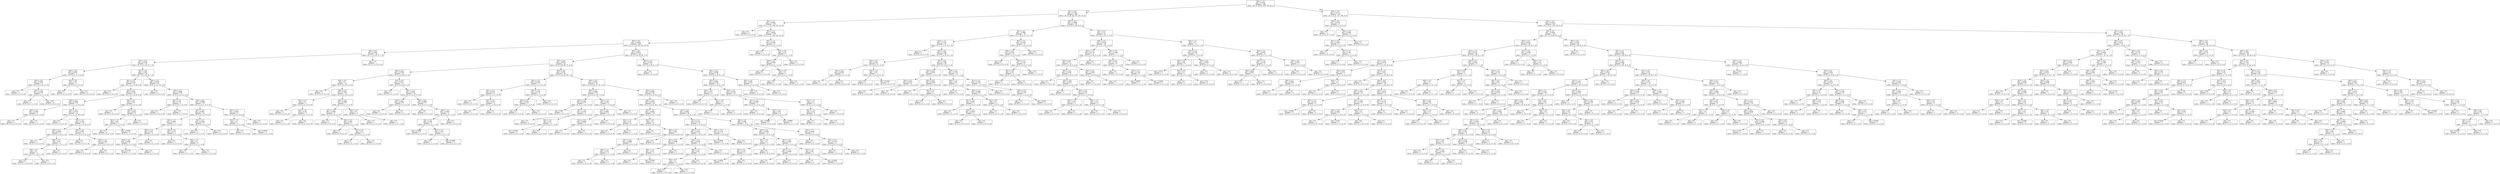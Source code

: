 digraph Tree {
node [shape=box] ;
0 [label="X[4] <= 3.5\ngini = 0.6753\nsamples = 462\nvalue = [8, 15, 39, 63, 274, 307, 28, 2]"] ;
1 [label="X[1] <= 4.5\ngini = 0.7109\nsamples = 248\nvalue = [8, 12, 30, 36, 157, 147, 20, 2]"] ;
0 -> 1 [labeldistance=2.5, labelangle=45, headlabel="True"] ;
2 [label="X[2] <= 1.5\ngini = 0.6622\nsamples = 172\nvalue = [5, 3, 7, 27, 109, 123, 14, 0]"] ;
1 -> 2 ;
3 [label="gini = 0.0\nsamples = 2\nvalue = [0, 0, 0, 0, 4, 0, 0, 0]"] ;
2 -> 3 ;
4 [label="X[2] <= 7.5\ngini = 0.6632\nsamples = 170\nvalue = [5, 3, 7, 27, 105, 123, 14, 0]"] ;
2 -> 4 ;
5 [label="X[3] <= 5.5\ngini = 0.6651\nsamples = 165\nvalue = [5, 3, 7, 27, 99, 122, 14, 0]"] ;
4 -> 5 ;
6 [label="X[0] <= 0.5\ngini = 0.5647\nsamples = 55\nvalue = [0, 1, 3, 3, 23, 57, 7, 0]"] ;
5 -> 6 ;
7 [label="X[1] <= 0.5\ngini = 0.5559\nsamples = 54\nvalue = [0, 1, 2, 3, 23, 57, 7, 0]"] ;
6 -> 7 ;
8 [label="X[3] <= 4.5\ngini = 0.4297\nsamples = 8\nvalue = [0, 0, 0, 0, 11, 5, 0, 0]"] ;
7 -> 8 ;
9 [label="X[2] <= 5.0\ngini = 0.1653\nsamples = 5\nvalue = [0, 0, 0, 0, 10, 1, 0, 0]"] ;
8 -> 9 ;
10 [label="gini = 0.0\nsamples = 1\nvalue = [0, 0, 0, 0, 3, 0, 0, 0]"] ;
9 -> 10 ;
11 [label="X[3] <= 3.5\ngini = 0.2188\nsamples = 4\nvalue = [0, 0, 0, 0, 7, 1, 0, 0]"] ;
9 -> 11 ;
12 [label="gini = 0.5\nsamples = 2\nvalue = [0, 0, 0, 0, 1, 1, 0, 0]"] ;
11 -> 12 ;
13 [label="gini = 0.0\nsamples = 2\nvalue = [0, 0, 0, 0, 6, 0, 0, 0]"] ;
11 -> 13 ;
14 [label="X[2] <= 5.0\ngini = 0.32\nsamples = 3\nvalue = [0, 0, 0, 0, 1, 4, 0, 0]"] ;
8 -> 14 ;
15 [label="gini = 0.0\nsamples = 1\nvalue = [0, 0, 0, 0, 1, 0, 0, 0]"] ;
14 -> 15 ;
16 [label="gini = 0.0\nsamples = 2\nvalue = [0, 0, 0, 0, 0, 4, 0, 0]"] ;
14 -> 16 ;
17 [label="X[3] <= 4.5\ngini = 0.509\nsamples = 46\nvalue = [0, 1, 2, 3, 12, 52, 7, 0]"] ;
7 -> 17 ;
18 [label="X[1] <= 2.5\ngini = 0.4141\nsamples = 27\nvalue = [0, 1, 0, 1, 6, 36, 4, 0]"] ;
17 -> 18 ;
19 [label="gini = 0.0\nsamples = 7\nvalue = [0, 0, 0, 0, 0, 13, 0, 0]"] ;
18 -> 19 ;
20 [label="X[2] <= 6.5\ngini = 0.5241\nsamples = 20\nvalue = [0, 1, 0, 1, 6, 23, 4, 0]"] ;
18 -> 20 ;
21 [label="X[2] <= 3.5\ngini = 0.4064\nsamples = 13\nvalue = [0, 1, 0, 1, 2, 19, 2, 0]"] ;
20 -> 21 ;
22 [label="X[4] <= 0.5\ngini = 0.4444\nsamples = 2\nvalue = [0, 0, 0, 0, 2, 1, 0, 0]"] ;
21 -> 22 ;
23 [label="gini = 0.0\nsamples = 1\nvalue = [0, 0, 0, 0, 2, 0, 0, 0]"] ;
22 -> 23 ;
24 [label="gini = 0.0\nsamples = 1\nvalue = [0, 0, 0, 0, 0, 1, 0, 0]"] ;
22 -> 24 ;
25 [label="X[3] <= 2.5\ngini = 0.3182\nsamples = 11\nvalue = [0, 1, 0, 1, 0, 18, 2, 0]"] ;
21 -> 25 ;
26 [label="gini = 0.0\nsamples = 1\nvalue = [0, 0, 0, 0, 0, 2, 0, 0]"] ;
25 -> 26 ;
27 [label="X[1] <= 3.5\ngini = 0.345\nsamples = 10\nvalue = [0, 1, 0, 1, 0, 16, 2, 0]"] ;
25 -> 27 ;
28 [label="X[3] <= 3.5\ngini = 0.4062\nsamples = 4\nvalue = [0, 0, 0, 1, 0, 6, 1, 0]"] ;
27 -> 28 ;
29 [label="gini = 0.0\nsamples = 1\nvalue = [0, 0, 0, 0, 0, 3, 0, 0]"] ;
28 -> 29 ;
30 [label="X[4] <= 2.0\ngini = 0.56\nsamples = 3\nvalue = [0, 0, 0, 1, 0, 3, 1, 0]"] ;
28 -> 30 ;
31 [label="X[4] <= 0.5\ngini = 0.5\nsamples = 2\nvalue = [0, 0, 0, 1, 0, 0, 1, 0]"] ;
30 -> 31 ;
32 [label="gini = 0.0\nsamples = 1\nvalue = [0, 0, 0, 1, 0, 0, 0, 0]"] ;
31 -> 32 ;
33 [label="gini = 0.0\nsamples = 1\nvalue = [0, 0, 0, 0, 0, 0, 1, 0]"] ;
31 -> 33 ;
34 [label="gini = 0.0\nsamples = 1\nvalue = [0, 0, 0, 0, 0, 3, 0, 0]"] ;
30 -> 34 ;
35 [label="X[2] <= 4.5\ngini = 0.2917\nsamples = 6\nvalue = [0, 1, 0, 0, 0, 10, 1, 0]"] ;
27 -> 35 ;
36 [label="gini = 0.0\nsamples = 1\nvalue = [0, 1, 0, 0, 0, 0, 0, 0]"] ;
35 -> 36 ;
37 [label="X[4] <= 1.5\ngini = 0.1653\nsamples = 5\nvalue = [0, 0, 0, 0, 0, 10, 1, 0]"] ;
35 -> 37 ;
38 [label="gini = 0.0\nsamples = 4\nvalue = [0, 0, 0, 0, 0, 10, 0, 0]"] ;
37 -> 38 ;
39 [label="gini = 0.0\nsamples = 1\nvalue = [0, 0, 0, 0, 0, 0, 1, 0]"] ;
37 -> 39 ;
40 [label="X[4] <= 0.5\ngini = 0.64\nsamples = 7\nvalue = [0, 0, 0, 0, 4, 4, 2, 0]"] ;
20 -> 40 ;
41 [label="gini = 0.0\nsamples = 1\nvalue = [0, 0, 0, 0, 0, 2, 0, 0]"] ;
40 -> 41 ;
42 [label="X[3] <= 3.5\ngini = 0.625\nsamples = 6\nvalue = [0, 0, 0, 0, 4, 2, 2, 0]"] ;
40 -> 42 ;
43 [label="X[1] <= 3.5\ngini = 0.64\nsamples = 4\nvalue = [0, 0, 0, 0, 1, 2, 2, 0]"] ;
42 -> 43 ;
44 [label="gini = 0.0\nsamples = 2\nvalue = [0, 0, 0, 0, 0, 2, 0, 0]"] ;
43 -> 44 ;
45 [label="gini = 0.4444\nsamples = 2\nvalue = [0, 0, 0, 0, 1, 0, 2, 0]"] ;
43 -> 45 ;
46 [label="gini = 0.0\nsamples = 2\nvalue = [0, 0, 0, 0, 3, 0, 0, 0]"] ;
42 -> 46 ;
47 [label="X[4] <= 0.5\ngini = 0.6326\nsamples = 19\nvalue = [0, 0, 2, 2, 6, 16, 3, 0]"] ;
17 -> 47 ;
48 [label="gini = 0.0\nsamples = 3\nvalue = [0, 0, 0, 0, 0, 4, 0, 0]"] ;
47 -> 48 ;
49 [label="X[2] <= 4.5\ngini = 0.6848\nsamples = 16\nvalue = [0, 0, 2, 2, 6, 12, 3, 0]"] ;
47 -> 49 ;
50 [label="X[1] <= 3.0\ngini = 0.375\nsamples = 2\nvalue = [0, 0, 0, 0, 1, 0, 3, 0]"] ;
49 -> 50 ;
51 [label="gini = 0.0\nsamples = 1\nvalue = [0, 0, 0, 0, 0, 0, 3, 0]"] ;
50 -> 51 ;
52 [label="gini = 0.0\nsamples = 1\nvalue = [0, 0, 0, 0, 1, 0, 0, 0]"] ;
50 -> 52 ;
53 [label="X[4] <= 2.5\ngini = 0.5986\nsamples = 14\nvalue = [0, 0, 2, 2, 5, 12, 0, 0]"] ;
49 -> 53 ;
54 [label="X[1] <= 3.5\ngini = 0.5867\nsamples = 10\nvalue = [0, 0, 2, 0, 5, 8, 0, 0]"] ;
53 -> 54 ;
55 [label="X[1] <= 1.5\ngini = 0.4861\nsamples = 7\nvalue = [0, 0, 0, 0, 5, 7, 0, 0]"] ;
54 -> 55 ;
56 [label="X[4] <= 1.5\ngini = 0.375\nsamples = 4\nvalue = [0, 0, 0, 0, 2, 6, 0, 0]"] ;
55 -> 56 ;
57 [label="X[2] <= 5.5\ngini = 0.4082\nsamples = 3\nvalue = [0, 0, 0, 0, 2, 5, 0, 0]"] ;
56 -> 57 ;
58 [label="gini = 0.2778\nsamples = 2\nvalue = [0, 0, 0, 0, 1, 5, 0, 0]"] ;
57 -> 58 ;
59 [label="gini = 0.0\nsamples = 1\nvalue = [0, 0, 0, 0, 1, 0, 0, 0]"] ;
57 -> 59 ;
60 [label="gini = 0.0\nsamples = 1\nvalue = [0, 0, 0, 0, 0, 1, 0, 0]"] ;
56 -> 60 ;
61 [label="X[2] <= 5.5\ngini = 0.375\nsamples = 3\nvalue = [0, 0, 0, 0, 3, 1, 0, 0]"] ;
55 -> 61 ;
62 [label="gini = 0.0\nsamples = 1\nvalue = [0, 0, 0, 0, 2, 0, 0, 0]"] ;
61 -> 62 ;
63 [label="X[4] <= 1.5\ngini = 0.5\nsamples = 2\nvalue = [0, 0, 0, 0, 1, 1, 0, 0]"] ;
61 -> 63 ;
64 [label="gini = 0.0\nsamples = 1\nvalue = [0, 0, 0, 0, 0, 1, 0, 0]"] ;
63 -> 64 ;
65 [label="gini = 0.0\nsamples = 1\nvalue = [0, 0, 0, 0, 1, 0, 0, 0]"] ;
63 -> 65 ;
66 [label="X[2] <= 6.5\ngini = 0.4444\nsamples = 3\nvalue = [0, 0, 2, 0, 0, 1, 0, 0]"] ;
54 -> 66 ;
67 [label="gini = 0.5\nsamples = 2\nvalue = [0, 0, 1, 0, 0, 1, 0, 0]"] ;
66 -> 67 ;
68 [label="gini = 0.0\nsamples = 1\nvalue = [0, 0, 1, 0, 0, 0, 0, 0]"] ;
66 -> 68 ;
69 [label="X[2] <= 6.5\ngini = 0.4444\nsamples = 4\nvalue = [0, 0, 0, 2, 0, 4, 0, 0]"] ;
53 -> 69 ;
70 [label="X[1] <= 1.5\ngini = 0.5\nsamples = 3\nvalue = [0, 0, 0, 2, 0, 2, 0, 0]"] ;
69 -> 70 ;
71 [label="gini = 0.0\nsamples = 1\nvalue = [0, 0, 0, 0, 0, 1, 0, 0]"] ;
70 -> 71 ;
72 [label="gini = 0.4444\nsamples = 2\nvalue = [0, 0, 0, 2, 0, 1, 0, 0]"] ;
70 -> 72 ;
73 [label="gini = 0.0\nsamples = 1\nvalue = [0, 0, 0, 0, 0, 2, 0, 0]"] ;
69 -> 73 ;
74 [label="gini = 0.0\nsamples = 1\nvalue = [0, 0, 1, 0, 0, 0, 0, 0]"] ;
6 -> 74 ;
75 [label="X[2] <= 6.5\ngini = 0.6814\nsamples = 110\nvalue = [5, 2, 4, 24, 76, 65, 7, 0]"] ;
5 -> 75 ;
76 [label="X[3] <= 6.5\ngini = 0.6913\nsamples = 87\nvalue = [5, 0, 4, 22, 56, 57, 6, 0]"] ;
75 -> 76 ;
77 [label="X[2] <= 5.5\ngini = 0.5788\nsamples = 23\nvalue = [0, 0, 3, 0, 24, 8, 5, 0]"] ;
76 -> 77 ;
78 [label="X[4] <= 0.5\ngini = 0.5\nsamples = 12\nvalue = [0, 0, 3, 0, 15, 2, 2, 0]"] ;
77 -> 78 ;
79 [label="gini = 0.0\nsamples = 2\nvalue = [0, 0, 0, 0, 5, 0, 0, 0]"] ;
78 -> 79 ;
80 [label="X[4] <= 1.5\ngini = 0.5952\nsamples = 10\nvalue = [0, 0, 3, 0, 10, 2, 2, 0]"] ;
78 -> 80 ;
81 [label="X[1] <= 2.5\ngini = 0.5\nsamples = 3\nvalue = [0, 0, 3, 0, 3, 0, 0, 0]"] ;
80 -> 81 ;
82 [label="gini = 0.0\nsamples = 1\nvalue = [0, 0, 0, 0, 2, 0, 0, 0]"] ;
81 -> 82 ;
83 [label="X[1] <= 3.5\ngini = 0.375\nsamples = 2\nvalue = [0, 0, 3, 0, 1, 0, 0, 0]"] ;
81 -> 83 ;
84 [label="gini = 0.0\nsamples = 1\nvalue = [0, 0, 3, 0, 0, 0, 0, 0]"] ;
83 -> 84 ;
85 [label="gini = 0.0\nsamples = 1\nvalue = [0, 0, 0, 0, 1, 0, 0, 0]"] ;
83 -> 85 ;
86 [label="X[4] <= 2.5\ngini = 0.5289\nsamples = 7\nvalue = [0, 0, 0, 0, 7, 2, 2, 0]"] ;
80 -> 86 ;
87 [label="X[1] <= 1.0\ngini = 0.4938\nsamples = 5\nvalue = [0, 0, 0, 0, 6, 1, 2, 0]"] ;
86 -> 87 ;
88 [label="gini = 0.0\nsamples = 2\nvalue = [0, 0, 0, 0, 5, 0, 0, 0]"] ;
87 -> 88 ;
89 [label="X[2] <= 4.5\ngini = 0.625\nsamples = 3\nvalue = [0, 0, 0, 0, 1, 1, 2, 0]"] ;
87 -> 89 ;
90 [label="gini = 0.0\nsamples = 1\nvalue = [0, 0, 0, 0, 0, 0, 2, 0]"] ;
89 -> 90 ;
91 [label="X[1] <= 3.0\ngini = 0.5\nsamples = 2\nvalue = [0, 0, 0, 0, 1, 1, 0, 0]"] ;
89 -> 91 ;
92 [label="gini = 0.0\nsamples = 1\nvalue = [0, 0, 0, 0, 0, 1, 0, 0]"] ;
91 -> 92 ;
93 [label="gini = 0.0\nsamples = 1\nvalue = [0, 0, 0, 0, 1, 0, 0, 0]"] ;
91 -> 93 ;
94 [label="X[2] <= 4.0\ngini = 0.5\nsamples = 2\nvalue = [0, 0, 0, 0, 1, 1, 0, 0]"] ;
86 -> 94 ;
95 [label="gini = 0.0\nsamples = 1\nvalue = [0, 0, 0, 0, 1, 0, 0, 0]"] ;
94 -> 95 ;
96 [label="gini = 0.0\nsamples = 1\nvalue = [0, 0, 0, 0, 0, 1, 0, 0]"] ;
94 -> 96 ;
97 [label="X[1] <= 0.5\ngini = 0.6111\nsamples = 11\nvalue = [0, 0, 0, 0, 9, 6, 3, 0]"] ;
77 -> 97 ;
98 [label="gini = 0.0\nsamples = 1\nvalue = [0, 0, 0, 0, 0, 1, 0, 0]"] ;
97 -> 98 ;
99 [label="X[1] <= 1.5\ngini = 0.6021\nsamples = 10\nvalue = [0, 0, 0, 0, 9, 5, 3, 0]"] ;
97 -> 99 ;
100 [label="X[4] <= 2.0\ngini = 0.4444\nsamples = 3\nvalue = [0, 0, 0, 0, 4, 2, 0, 0]"] ;
99 -> 100 ;
101 [label="gini = 0.0\nsamples = 1\nvalue = [0, 0, 0, 0, 2, 0, 0, 0]"] ;
100 -> 101 ;
102 [label="gini = 0.5\nsamples = 2\nvalue = [0, 0, 0, 0, 2, 2, 0, 0]"] ;
100 -> 102 ;
103 [label="X[4] <= 0.5\ngini = 0.6446\nsamples = 7\nvalue = [0, 0, 0, 0, 5, 3, 3, 0]"] ;
99 -> 103 ;
104 [label="gini = 0.0\nsamples = 1\nvalue = [0, 0, 0, 0, 0, 2, 0, 0]"] ;
103 -> 104 ;
105 [label="X[4] <= 1.5\ngini = 0.5679\nsamples = 6\nvalue = [0, 0, 0, 0, 5, 1, 3, 0]"] ;
103 -> 105 ;
106 [label="X[1] <= 2.5\ngini = 0.449\nsamples = 5\nvalue = [0, 0, 0, 0, 5, 1, 1, 0]"] ;
105 -> 106 ;
107 [label="gini = 0.4444\nsamples = 2\nvalue = [0, 0, 0, 0, 2, 1, 0, 0]"] ;
106 -> 107 ;
108 [label="X[1] <= 3.5\ngini = 0.375\nsamples = 3\nvalue = [0, 0, 0, 0, 3, 0, 1, 0]"] ;
106 -> 108 ;
109 [label="gini = 0.0\nsamples = 1\nvalue = [0, 0, 0, 0, 1, 0, 0, 0]"] ;
108 -> 109 ;
110 [label="gini = 0.4444\nsamples = 2\nvalue = [0, 0, 0, 0, 2, 0, 1, 0]"] ;
108 -> 110 ;
111 [label="gini = 0.0\nsamples = 1\nvalue = [0, 0, 0, 0, 0, 0, 2, 0]"] ;
105 -> 111 ;
112 [label="X[2] <= 4.5\ngini = 0.6747\nsamples = 64\nvalue = [5, 0, 1, 22, 32, 49, 1, 0]"] ;
76 -> 112 ;
113 [label="X[2] <= 3.5\ngini = 0.5562\nsamples = 9\nvalue = [0, 0, 1, 3, 1, 8, 0, 0]"] ;
112 -> 113 ;
114 [label="X[1] <= 1.5\ngini = 0.6122\nsamples = 4\nvalue = [0, 0, 1, 3, 0, 3, 0, 0]"] ;
113 -> 114 ;
115 [label="gini = 0.0\nsamples = 2\nvalue = [0, 0, 0, 0, 0, 3, 0, 0]"] ;
114 -> 115 ;
116 [label="X[1] <= 3.5\ngini = 0.375\nsamples = 2\nvalue = [0, 0, 1, 3, 0, 0, 0, 0]"] ;
114 -> 116 ;
117 [label="gini = 0.0\nsamples = 1\nvalue = [0, 0, 0, 3, 0, 0, 0, 0]"] ;
116 -> 117 ;
118 [label="gini = 0.0\nsamples = 1\nvalue = [0, 0, 1, 0, 0, 0, 0, 0]"] ;
116 -> 118 ;
119 [label="X[3] <= 7.5\ngini = 0.2778\nsamples = 5\nvalue = [0, 0, 0, 0, 1, 5, 0, 0]"] ;
113 -> 119 ;
120 [label="X[4] <= 0.5\ngini = 0.4444\nsamples = 2\nvalue = [0, 0, 0, 0, 1, 2, 0, 0]"] ;
119 -> 120 ;
121 [label="gini = 0.0\nsamples = 1\nvalue = [0, 0, 0, 0, 1, 0, 0, 0]"] ;
120 -> 121 ;
122 [label="gini = 0.0\nsamples = 1\nvalue = [0, 0, 0, 0, 0, 2, 0, 0]"] ;
120 -> 122 ;
123 [label="gini = 0.0\nsamples = 3\nvalue = [0, 0, 0, 0, 0, 3, 0, 0]"] ;
119 -> 123 ;
124 [label="X[4] <= 0.5\ngini = 0.6781\nsamples = 55\nvalue = [5, 0, 0, 19, 31, 41, 1, 0]"] ;
112 -> 124 ;
125 [label="X[2] <= 5.5\ngini = 0.6584\nsamples = 13\nvalue = [0, 0, 0, 10, 10, 7, 0, 0]"] ;
124 -> 125 ;
126 [label="X[3] <= 7.5\ngini = 0.4388\nsamples = 7\nvalue = [0, 0, 0, 3, 10, 1, 0, 0]"] ;
125 -> 126 ;
127 [label="gini = 0.48\nsamples = 2\nvalue = [0, 0, 0, 3, 2, 0, 0, 0]"] ;
126 -> 127 ;
128 [label="X[1] <= 1.0\ngini = 0.1975\nsamples = 5\nvalue = [0, 0, 0, 0, 8, 1, 0, 0]"] ;
126 -> 128 ;
129 [label="gini = 0.0\nsamples = 2\nvalue = [0, 0, 0, 0, 4, 0, 0, 0]"] ;
128 -> 129 ;
130 [label="X[1] <= 2.5\ngini = 0.32\nsamples = 3\nvalue = [0, 0, 0, 0, 4, 1, 0, 0]"] ;
128 -> 130 ;
131 [label="gini = 0.4444\nsamples = 2\nvalue = [0, 0, 0, 0, 2, 1, 0, 0]"] ;
130 -> 131 ;
132 [label="gini = 0.0\nsamples = 1\nvalue = [0, 0, 0, 0, 2, 0, 0, 0]"] ;
130 -> 132 ;
133 [label="X[3] <= 7.5\ngini = 0.497\nsamples = 6\nvalue = [0, 0, 0, 7, 0, 6, 0, 0]"] ;
125 -> 133 ;
134 [label="X[1] <= 2.5\ngini = 0.4861\nsamples = 5\nvalue = [0, 0, 0, 7, 0, 5, 0, 0]"] ;
133 -> 134 ;
135 [label="X[1] <= 0.5\ngini = 0.4688\nsamples = 4\nvalue = [0, 0, 0, 3, 0, 5, 0, 0]"] ;
134 -> 135 ;
136 [label="gini = 0.0\nsamples = 1\nvalue = [0, 0, 0, 3, 0, 0, 0, 0]"] ;
135 -> 136 ;
137 [label="gini = 0.0\nsamples = 3\nvalue = [0, 0, 0, 0, 0, 5, 0, 0]"] ;
135 -> 137 ;
138 [label="gini = 0.0\nsamples = 1\nvalue = [0, 0, 0, 4, 0, 0, 0, 0]"] ;
134 -> 138 ;
139 [label="gini = 0.0\nsamples = 1\nvalue = [0, 0, 0, 0, 0, 1, 0, 0]"] ;
133 -> 139 ;
140 [label="X[3] <= 8.5\ngini = 0.6522\nsamples = 42\nvalue = [5, 0, 0, 9, 21, 34, 1, 0]"] ;
124 -> 140 ;
141 [label="X[2] <= 5.5\ngini = 0.6676\nsamples = 40\nvalue = [5, 0, 0, 9, 21, 30, 1, 0]"] ;
140 -> 141 ;
142 [label="X[3] <= 7.5\ngini = 0.6505\nsamples = 10\nvalue = [0, 0, 0, 4, 6, 7, 0, 0]"] ;
141 -> 142 ;
143 [label="X[1] <= 1.0\ngini = 0.32\nsamples = 2\nvalue = [0, 0, 0, 4, 0, 1, 0, 0]"] ;
142 -> 143 ;
144 [label="gini = 0.0\nsamples = 1\nvalue = [0, 0, 0, 4, 0, 0, 0, 0]"] ;
143 -> 144 ;
145 [label="gini = 0.0\nsamples = 1\nvalue = [0, 0, 0, 0, 0, 1, 0, 0]"] ;
143 -> 145 ;
146 [label="X[1] <= 0.5\ngini = 0.5\nsamples = 8\nvalue = [0, 0, 0, 0, 6, 6, 0, 0]"] ;
142 -> 146 ;
147 [label="gini = 0.0\nsamples = 1\nvalue = [0, 0, 0, 0, 2, 0, 0, 0]"] ;
146 -> 147 ;
148 [label="X[4] <= 2.5\ngini = 0.48\nsamples = 7\nvalue = [0, 0, 0, 0, 4, 6, 0, 0]"] ;
146 -> 148 ;
149 [label="X[1] <= 2.5\ngini = 0.4898\nsamples = 5\nvalue = [0, 0, 0, 0, 4, 3, 0, 0]"] ;
148 -> 149 ;
150 [label="X[4] <= 1.5\ngini = 0.375\nsamples = 4\nvalue = [0, 0, 0, 0, 1, 3, 0, 0]"] ;
149 -> 150 ;
151 [label="gini = 0.0\nsamples = 2\nvalue = [0, 0, 0, 0, 0, 2, 0, 0]"] ;
150 -> 151 ;
152 [label="gini = 0.5\nsamples = 2\nvalue = [0, 0, 0, 0, 1, 1, 0, 0]"] ;
150 -> 152 ;
153 [label="gini = 0.0\nsamples = 1\nvalue = [0, 0, 0, 0, 3, 0, 0, 0]"] ;
149 -> 153 ;
154 [label="gini = 0.0\nsamples = 2\nvalue = [0, 0, 0, 0, 0, 3, 0, 0]"] ;
148 -> 154 ;
155 [label="X[1] <= 2.5\ngini = 0.6647\nsamples = 30\nvalue = [5, 0, 0, 5, 15, 23, 1, 0]"] ;
141 -> 155 ;
156 [label="X[1] <= 1.5\ngini = 0.5714\nsamples = 14\nvalue = [0, 0, 0, 2, 11, 8, 0, 0]"] ;
155 -> 156 ;
157 [label="X[3] <= 7.5\ngini = 0.5511\nsamples = 10\nvalue = [0, 0, 0, 1, 6, 8, 0, 0]"] ;
156 -> 157 ;
158 [label="X[1] <= 0.5\ngini = 0.4688\nsamples = 5\nvalue = [0, 0, 0, 0, 3, 5, 0, 0]"] ;
157 -> 158 ;
159 [label="X[4] <= 1.5\ngini = 0.375\nsamples = 3\nvalue = [0, 0, 0, 0, 3, 1, 0, 0]"] ;
158 -> 159 ;
160 [label="gini = 0.0\nsamples = 1\nvalue = [0, 0, 0, 0, 1, 0, 0, 0]"] ;
159 -> 160 ;
161 [label="gini = 0.4444\nsamples = 2\nvalue = [0, 0, 0, 0, 2, 1, 0, 0]"] ;
159 -> 161 ;
162 [label="gini = 0.0\nsamples = 2\nvalue = [0, 0, 0, 0, 0, 4, 0, 0]"] ;
158 -> 162 ;
163 [label="X[4] <= 2.5\ngini = 0.6122\nsamples = 5\nvalue = [0, 0, 0, 1, 3, 3, 0, 0]"] ;
157 -> 163 ;
164 [label="X[4] <= 1.5\ngini = 0.56\nsamples = 4\nvalue = [0, 0, 0, 1, 1, 3, 0, 0]"] ;
163 -> 164 ;
165 [label="X[1] <= 0.5\ngini = 0.5\nsamples = 2\nvalue = [0, 0, 0, 1, 1, 0, 0, 0]"] ;
164 -> 165 ;
166 [label="gini = 0.0\nsamples = 1\nvalue = [0, 0, 0, 1, 0, 0, 0, 0]"] ;
165 -> 166 ;
167 [label="gini = 0.0\nsamples = 1\nvalue = [0, 0, 0, 0, 1, 0, 0, 0]"] ;
165 -> 167 ;
168 [label="gini = 0.0\nsamples = 2\nvalue = [0, 0, 0, 0, 0, 3, 0, 0]"] ;
164 -> 168 ;
169 [label="gini = 0.0\nsamples = 1\nvalue = [0, 0, 0, 0, 2, 0, 0, 0]"] ;
163 -> 169 ;
170 [label="X[3] <= 7.5\ngini = 0.2778\nsamples = 4\nvalue = [0, 0, 0, 1, 5, 0, 0, 0]"] ;
156 -> 170 ;
171 [label="gini = 0.4444\nsamples = 2\nvalue = [0, 0, 0, 1, 2, 0, 0, 0]"] ;
170 -> 171 ;
172 [label="gini = 0.0\nsamples = 2\nvalue = [0, 0, 0, 0, 3, 0, 0, 0]"] ;
170 -> 172 ;
173 [label="X[4] <= 2.5\ngini = 0.648\nsamples = 16\nvalue = [5, 0, 0, 3, 4, 15, 1, 0]"] ;
155 -> 173 ;
174 [label="X[4] <= 1.5\ngini = 0.5928\nsamples = 12\nvalue = [0, 0, 0, 3, 4, 11, 1, 0]"] ;
173 -> 174 ;
175 [label="X[1] <= 3.5\ngini = 0.5\nsamples = 5\nvalue = [0, 0, 0, 0, 3, 3, 0, 0]"] ;
174 -> 175 ;
176 [label="X[3] <= 7.5\ngini = 0.375\nsamples = 3\nvalue = [0, 0, 0, 0, 3, 1, 0, 0]"] ;
175 -> 176 ;
177 [label="gini = 0.4444\nsamples = 2\nvalue = [0, 0, 0, 0, 2, 1, 0, 0]"] ;
176 -> 177 ;
178 [label="gini = 0.0\nsamples = 1\nvalue = [0, 0, 0, 0, 1, 0, 0, 0]"] ;
176 -> 178 ;
179 [label="gini = 0.0\nsamples = 2\nvalue = [0, 0, 0, 0, 0, 2, 0, 0]"] ;
175 -> 179 ;
180 [label="X[1] <= 3.5\ngini = 0.5562\nsamples = 7\nvalue = [0, 0, 0, 3, 1, 8, 1, 0]"] ;
174 -> 180 ;
181 [label="X[3] <= 7.5\ngini = 0.4688\nsamples = 3\nvalue = [0, 0, 0, 3, 0, 5, 0, 0]"] ;
180 -> 181 ;
182 [label="gini = 0.0\nsamples = 1\nvalue = [0, 0, 0, 3, 0, 0, 0, 0]"] ;
181 -> 182 ;
183 [label="gini = 0.0\nsamples = 2\nvalue = [0, 0, 0, 0, 0, 5, 0, 0]"] ;
181 -> 183 ;
184 [label="X[3] <= 7.5\ngini = 0.56\nsamples = 4\nvalue = [0, 0, 0, 0, 1, 3, 1, 0]"] ;
180 -> 184 ;
185 [label="gini = 0.5\nsamples = 2\nvalue = [0, 0, 0, 0, 0, 1, 1, 0]"] ;
184 -> 185 ;
186 [label="gini = 0.4444\nsamples = 2\nvalue = [0, 0, 0, 0, 1, 2, 0, 0]"] ;
184 -> 186 ;
187 [label="X[3] <= 7.5\ngini = 0.4938\nsamples = 4\nvalue = [5, 0, 0, 0, 0, 4, 0, 0]"] ;
173 -> 187 ;
188 [label="gini = 0.0\nsamples = 2\nvalue = [0, 0, 0, 0, 0, 3, 0, 0]"] ;
187 -> 188 ;
189 [label="X[1] <= 3.5\ngini = 0.2778\nsamples = 2\nvalue = [5, 0, 0, 0, 0, 1, 0, 0]"] ;
187 -> 189 ;
190 [label="gini = 0.0\nsamples = 1\nvalue = [5, 0, 0, 0, 0, 0, 0, 0]"] ;
189 -> 190 ;
191 [label="gini = 0.0\nsamples = 1\nvalue = [0, 0, 0, 0, 0, 1, 0, 0]"] ;
189 -> 191 ;
192 [label="gini = 0.0\nsamples = 2\nvalue = [0, 0, 0, 0, 0, 4, 0, 0]"] ;
140 -> 192 ;
193 [label="X[4] <= 1.5\ngini = 0.5657\nsamples = 23\nvalue = [0, 2, 0, 2, 20, 8, 1, 0]"] ;
75 -> 193 ;
194 [label="gini = 0.0\nsamples = 3\nvalue = [0, 0, 0, 0, 4, 0, 0, 0]"] ;
193 -> 194 ;
195 [label="X[3] <= 7.5\ngini = 0.6088\nsamples = 20\nvalue = [0, 2, 0, 2, 16, 8, 1, 0]"] ;
193 -> 195 ;
196 [label="X[3] <= 6.5\ngini = 0.5805\nsamples = 16\nvalue = [0, 0, 0, 2, 12, 6, 1, 0]"] ;
195 -> 196 ;
197 [label="X[4] <= 2.5\ngini = 0.375\nsamples = 4\nvalue = [0, 0, 0, 0, 3, 1, 0, 0]"] ;
196 -> 197 ;
198 [label="gini = 0.0\nsamples = 2\nvalue = [0, 0, 0, 0, 2, 0, 0, 0]"] ;
197 -> 198 ;
199 [label="X[1] <= 2.0\ngini = 0.5\nsamples = 2\nvalue = [0, 0, 0, 0, 1, 1, 0, 0]"] ;
197 -> 199 ;
200 [label="gini = 0.0\nsamples = 1\nvalue = [0, 0, 0, 0, 1, 0, 0, 0]"] ;
199 -> 200 ;
201 [label="gini = 0.0\nsamples = 1\nvalue = [0, 0, 0, 0, 0, 1, 0, 0]"] ;
199 -> 201 ;
202 [label="X[4] <= 2.5\ngini = 0.6159\nsamples = 12\nvalue = [0, 0, 0, 2, 9, 5, 1, 0]"] ;
196 -> 202 ;
203 [label="X[1] <= 1.0\ngini = 0.6446\nsamples = 7\nvalue = [0, 0, 0, 1, 5, 4, 1, 0]"] ;
202 -> 203 ;
204 [label="gini = 0.0\nsamples = 1\nvalue = [0, 0, 0, 1, 0, 0, 0, 0]"] ;
203 -> 204 ;
205 [label="X[1] <= 3.0\ngini = 0.58\nsamples = 6\nvalue = [0, 0, 0, 0, 5, 4, 1, 0]"] ;
203 -> 205 ;
206 [label="gini = 0.4898\nsamples = 3\nvalue = [0, 0, 0, 0, 4, 3, 0, 0]"] ;
205 -> 206 ;
207 [label="gini = 0.6667\nsamples = 3\nvalue = [0, 0, 0, 0, 1, 1, 1, 0]"] ;
205 -> 207 ;
208 [label="X[1] <= 3.5\ngini = 0.5\nsamples = 5\nvalue = [0, 0, 0, 1, 4, 1, 0, 0]"] ;
202 -> 208 ;
209 [label="X[1] <= 1.0\ngini = 0.32\nsamples = 4\nvalue = [0, 0, 0, 0, 4, 1, 0, 0]"] ;
208 -> 209 ;
210 [label="gini = 0.5\nsamples = 2\nvalue = [0, 0, 0, 0, 1, 1, 0, 0]"] ;
209 -> 210 ;
211 [label="gini = 0.0\nsamples = 2\nvalue = [0, 0, 0, 0, 3, 0, 0, 0]"] ;
209 -> 211 ;
212 [label="gini = 0.0\nsamples = 1\nvalue = [0, 0, 0, 1, 0, 0, 0, 0]"] ;
208 -> 212 ;
213 [label="X[1] <= 2.0\ngini = 0.625\nsamples = 4\nvalue = [0, 2, 0, 0, 4, 2, 0, 0]"] ;
195 -> 213 ;
214 [label="gini = 0.0\nsamples = 2\nvalue = [0, 0, 0, 0, 4, 0, 0, 0]"] ;
213 -> 214 ;
215 [label="gini = 0.5\nsamples = 2\nvalue = [0, 2, 0, 0, 0, 2, 0, 0]"] ;
213 -> 215 ;
216 [label="X[1] <= 1.5\ngini = 0.2449\nsamples = 5\nvalue = [0, 0, 0, 0, 6, 1, 0, 0]"] ;
4 -> 216 ;
217 [label="gini = 0.0\nsamples = 1\nvalue = [0, 0, 0, 0, 2, 0, 0, 0]"] ;
216 -> 217 ;
218 [label="X[3] <= 5.0\ngini = 0.32\nsamples = 4\nvalue = [0, 0, 0, 0, 4, 1, 0, 0]"] ;
216 -> 218 ;
219 [label="X[4] <= 2.5\ngini = 0.4444\nsamples = 3\nvalue = [0, 0, 0, 0, 2, 1, 0, 0]"] ;
218 -> 219 ;
220 [label="gini = 0.0\nsamples = 1\nvalue = [0, 0, 0, 0, 1, 0, 0, 0]"] ;
219 -> 220 ;
221 [label="X[2] <= 8.5\ngini = 0.5\nsamples = 2\nvalue = [0, 0, 0, 0, 1, 1, 0, 0]"] ;
219 -> 221 ;
222 [label="gini = 0.0\nsamples = 1\nvalue = [0, 0, 0, 0, 1, 0, 0, 0]"] ;
221 -> 222 ;
223 [label="gini = 0.0\nsamples = 1\nvalue = [0, 0, 0, 0, 0, 1, 0, 0]"] ;
221 -> 223 ;
224 [label="gini = 0.0\nsamples = 1\nvalue = [0, 0, 0, 0, 2, 0, 0, 0]"] ;
218 -> 224 ;
225 [label="X[3] <= 6.5\ngini = 0.7646\nsamples = 76\nvalue = [3, 9, 23, 9, 48, 24, 6, 2]"] ;
1 -> 225 ;
226 [label="X[2] <= 6.5\ngini = 0.7664\nsamples = 35\nvalue = [3, 1, 18, 4, 17, 13, 1, 2]"] ;
225 -> 226 ;
227 [label="X[3] <= 1.5\ngini = 0.7551\nsamples = 27\nvalue = [3, 1, 17, 2, 8, 13, 1, 2]"] ;
226 -> 227 ;
228 [label="gini = 0.0\nsamples = 1\nvalue = [0, 0, 0, 0, 0, 3, 0, 0]"] ;
227 -> 228 ;
229 [label="X[2] <= 4.5\ngini = 0.7562\nsamples = 26\nvalue = [3, 1, 17, 2, 8, 10, 1, 2]"] ;
227 -> 229 ;
230 [label="X[3] <= 5.5\ngini = 0.625\nsamples = 6\nvalue = [0, 1, 4, 0, 6, 1, 0, 0]"] ;
229 -> 230 ;
231 [label="X[3] <= 4.5\ngini = 0.2449\nsamples = 3\nvalue = [0, 0, 0, 0, 6, 1, 0, 0]"] ;
230 -> 231 ;
232 [label="gini = 0.0\nsamples = 1\nvalue = [0, 0, 0, 0, 0, 1, 0, 0]"] ;
231 -> 232 ;
233 [label="gini = 0.0\nsamples = 2\nvalue = [0, 0, 0, 0, 6, 0, 0, 0]"] ;
231 -> 233 ;
234 [label="X[2] <= 3.5\ngini = 0.32\nsamples = 3\nvalue = [0, 1, 4, 0, 0, 0, 0, 0]"] ;
230 -> 234 ;
235 [label="gini = 0.0\nsamples = 1\nvalue = [0, 0, 2, 0, 0, 0, 0, 0]"] ;
234 -> 235 ;
236 [label="gini = 0.4444\nsamples = 2\nvalue = [0, 1, 2, 0, 0, 0, 0, 0]"] ;
234 -> 236 ;
237 [label="X[2] <= 5.5\ngini = 0.7344\nsamples = 20\nvalue = [3, 0, 13, 2, 2, 9, 1, 2]"] ;
229 -> 237 ;
238 [label="X[4] <= 0.5\ngini = 0.5408\nsamples = 7\nvalue = [0, 0, 5, 1, 0, 8, 0, 0]"] ;
237 -> 238 ;
239 [label="X[3] <= 5.0\ngini = 0.4444\nsamples = 2\nvalue = [0, 0, 0, 1, 0, 2, 0, 0]"] ;
238 -> 239 ;
240 [label="gini = 0.0\nsamples = 1\nvalue = [0, 0, 0, 1, 0, 0, 0, 0]"] ;
239 -> 240 ;
241 [label="gini = 0.0\nsamples = 1\nvalue = [0, 0, 0, 0, 0, 2, 0, 0]"] ;
239 -> 241 ;
242 [label="X[3] <= 4.5\ngini = 0.4959\nsamples = 5\nvalue = [0, 0, 5, 0, 0, 6, 0, 0]"] ;
238 -> 242 ;
243 [label="gini = 0.0\nsamples = 1\nvalue = [0, 0, 0, 0, 0, 1, 0, 0]"] ;
242 -> 243 ;
244 [label="X[1] <= 5.5\ngini = 0.5\nsamples = 4\nvalue = [0, 0, 5, 0, 0, 5, 0, 0]"] ;
242 -> 244 ;
245 [label="gini = 0.0\nsamples = 2\nvalue = [0, 0, 0, 0, 0, 5, 0, 0]"] ;
244 -> 245 ;
246 [label="gini = 0.0\nsamples = 2\nvalue = [0, 0, 5, 0, 0, 0, 0, 0]"] ;
244 -> 246 ;
247 [label="X[3] <= 5.5\ngini = 0.7407\nsamples = 13\nvalue = [3, 0, 8, 1, 2, 1, 1, 2]"] ;
237 -> 247 ;
248 [label="X[4] <= 1.5\ngini = 0.48\nsamples = 7\nvalue = [1, 0, 7, 0, 0, 1, 1, 0]"] ;
247 -> 248 ;
249 [label="gini = 0.0\nsamples = 2\nvalue = [0, 0, 4, 0, 0, 0, 0, 0]"] ;
248 -> 249 ;
250 [label="X[4] <= 2.5\ngini = 0.6667\nsamples = 5\nvalue = [1, 0, 3, 0, 0, 1, 1, 0]"] ;
248 -> 250 ;
251 [label="X[1] <= 5.5\ngini = 0.625\nsamples = 3\nvalue = [1, 0, 2, 0, 0, 1, 0, 0]"] ;
250 -> 251 ;
252 [label="gini = 0.0\nsamples = 1\nvalue = [0, 0, 0, 0, 0, 1, 0, 0]"] ;
251 -> 252 ;
253 [label="X[3] <= 4.5\ngini = 0.4444\nsamples = 2\nvalue = [1, 0, 2, 0, 0, 0, 0, 0]"] ;
251 -> 253 ;
254 [label="gini = 0.0\nsamples = 1\nvalue = [0, 0, 2, 0, 0, 0, 0, 0]"] ;
253 -> 254 ;
255 [label="gini = 0.0\nsamples = 1\nvalue = [1, 0, 0, 0, 0, 0, 0, 0]"] ;
253 -> 255 ;
256 [label="X[1] <= 5.5\ngini = 0.5\nsamples = 2\nvalue = [0, 0, 1, 0, 0, 0, 1, 0]"] ;
250 -> 256 ;
257 [label="gini = 0.0\nsamples = 1\nvalue = [0, 0, 0, 0, 0, 0, 1, 0]"] ;
256 -> 257 ;
258 [label="gini = 0.0\nsamples = 1\nvalue = [0, 0, 1, 0, 0, 0, 0, 0]"] ;
256 -> 258 ;
259 [label="X[1] <= 5.5\ngini = 0.7812\nsamples = 6\nvalue = [2, 0, 1, 1, 2, 0, 0, 2]"] ;
247 -> 259 ;
260 [label="gini = 0.0\nsamples = 1\nvalue = [2, 0, 0, 0, 0, 0, 0, 0]"] ;
259 -> 260 ;
261 [label="X[4] <= 1.5\ngini = 0.7222\nsamples = 5\nvalue = [0, 0, 1, 1, 2, 0, 0, 2]"] ;
259 -> 261 ;
262 [label="gini = 0.0\nsamples = 1\nvalue = [0, 0, 0, 0, 0, 0, 0, 2]"] ;
261 -> 262 ;
263 [label="gini = 0.625\nsamples = 4\nvalue = [0, 0, 1, 1, 2, 0, 0, 0]"] ;
261 -> 263 ;
264 [label="X[2] <= 7.5\ngini = 0.4028\nsamples = 8\nvalue = [0, 0, 1, 2, 9, 0, 0, 0]"] ;
226 -> 264 ;
265 [label="X[4] <= 1.0\ngini = 0.5312\nsamples = 6\nvalue = [0, 0, 1, 2, 5, 0, 0, 0]"] ;
264 -> 265 ;
266 [label="gini = 0.0\nsamples = 1\nvalue = [0, 0, 0, 2, 0, 0, 0, 0]"] ;
265 -> 266 ;
267 [label="X[4] <= 2.5\ngini = 0.2778\nsamples = 5\nvalue = [0, 0, 1, 0, 5, 0, 0, 0]"] ;
265 -> 267 ;
268 [label="X[1] <= 5.5\ngini = 0.32\nsamples = 4\nvalue = [0, 0, 1, 0, 4, 0, 0, 0]"] ;
267 -> 268 ;
269 [label="gini = 0.5\nsamples = 2\nvalue = [0, 0, 1, 0, 1, 0, 0, 0]"] ;
268 -> 269 ;
270 [label="gini = 0.0\nsamples = 2\nvalue = [0, 0, 0, 0, 3, 0, 0, 0]"] ;
268 -> 270 ;
271 [label="gini = 0.0\nsamples = 1\nvalue = [0, 0, 0, 0, 1, 0, 0, 0]"] ;
267 -> 271 ;
272 [label="gini = 0.0\nsamples = 2\nvalue = [0, 0, 0, 0, 4, 0, 0, 0]"] ;
264 -> 272 ;
273 [label="X[1] <= 5.5\ngini = 0.711\nsamples = 41\nvalue = [0, 8, 5, 5, 31, 11, 5, 0]"] ;
225 -> 273 ;
274 [label="X[4] <= 2.5\ngini = 0.5156\nsamples = 24\nvalue = [0, 2, 3, 1, 23, 1, 4, 0]"] ;
273 -> 274 ;
275 [label="X[3] <= 7.5\ngini = 0.2176\nsamples = 17\nvalue = [0, 0, 1, 0, 22, 0, 2, 0]"] ;
274 -> 275 ;
276 [label="X[2] <= 6.5\ngini = 0.277\nsamples = 14\nvalue = [0, 0, 1, 0, 16, 0, 2, 0]"] ;
275 -> 276 ;
277 [label="X[4] <= 0.5\ngini = 0.2188\nsamples = 11\nvalue = [0, 0, 0, 0, 14, 0, 2, 0]"] ;
276 -> 277 ;
278 [label="gini = 0.0\nsamples = 4\nvalue = [0, 0, 0, 0, 5, 0, 0, 0]"] ;
277 -> 278 ;
279 [label="X[2] <= 4.0\ngini = 0.2975\nsamples = 7\nvalue = [0, 0, 0, 0, 9, 0, 2, 0]"] ;
277 -> 279 ;
280 [label="gini = 0.0\nsamples = 1\nvalue = [0, 0, 0, 0, 2, 0, 0, 0]"] ;
279 -> 280 ;
281 [label="X[2] <= 5.5\ngini = 0.3457\nsamples = 6\nvalue = [0, 0, 0, 0, 7, 0, 2, 0]"] ;
279 -> 281 ;
282 [label="X[4] <= 1.5\ngini = 0.375\nsamples = 4\nvalue = [0, 0, 0, 0, 3, 0, 1, 0]"] ;
281 -> 282 ;
283 [label="gini = 0.0\nsamples = 2\nvalue = [0, 0, 0, 0, 2, 0, 0, 0]"] ;
282 -> 283 ;
284 [label="gini = 0.5\nsamples = 2\nvalue = [0, 0, 0, 0, 1, 0, 1, 0]"] ;
282 -> 284 ;
285 [label="X[4] <= 1.5\ngini = 0.32\nsamples = 2\nvalue = [0, 0, 0, 0, 4, 0, 1, 0]"] ;
281 -> 285 ;
286 [label="gini = 0.0\nsamples = 1\nvalue = [0, 0, 0, 0, 0, 0, 1, 0]"] ;
285 -> 286 ;
287 [label="gini = 0.0\nsamples = 1\nvalue = [0, 0, 0, 0, 4, 0, 0, 0]"] ;
285 -> 287 ;
288 [label="X[4] <= 0.5\ngini = 0.4444\nsamples = 3\nvalue = [0, 0, 1, 0, 2, 0, 0, 0]"] ;
276 -> 288 ;
289 [label="gini = 0.5\nsamples = 2\nvalue = [0, 0, 1, 0, 1, 0, 0, 0]"] ;
288 -> 289 ;
290 [label="gini = 0.0\nsamples = 1\nvalue = [0, 0, 0, 0, 1, 0, 0, 0]"] ;
288 -> 290 ;
291 [label="gini = 0.0\nsamples = 3\nvalue = [0, 0, 0, 0, 6, 0, 0, 0]"] ;
275 -> 291 ;
292 [label="X[2] <= 6.5\ngini = 0.8148\nsamples = 7\nvalue = [0, 2, 2, 1, 1, 1, 2, 0]"] ;
274 -> 292 ;
293 [label="X[2] <= 4.5\ngini = 0.7755\nsamples = 6\nvalue = [0, 2, 2, 1, 1, 1, 0, 0]"] ;
292 -> 293 ;
294 [label="gini = 0.0\nsamples = 1\nvalue = [0, 0, 0, 1, 0, 0, 0, 0]"] ;
293 -> 294 ;
295 [label="X[3] <= 7.5\ngini = 0.7222\nsamples = 5\nvalue = [0, 2, 2, 0, 1, 1, 0, 0]"] ;
293 -> 295 ;
296 [label="gini = 0.6667\nsamples = 3\nvalue = [0, 0, 1, 0, 1, 1, 0, 0]"] ;
295 -> 296 ;
297 [label="gini = 0.4444\nsamples = 2\nvalue = [0, 2, 1, 0, 0, 0, 0, 0]"] ;
295 -> 297 ;
298 [label="gini = 0.0\nsamples = 1\nvalue = [0, 0, 0, 0, 0, 0, 2, 0]"] ;
292 -> 298 ;
299 [label="X[4] <= 1.5\ngini = 0.77\nsamples = 17\nvalue = [0, 6, 2, 4, 8, 10, 1, 0]"] ;
273 -> 299 ;
300 [label="X[3] <= 7.5\ngini = 0.6759\nsamples = 9\nvalue = [0, 6, 0, 4, 1, 8, 0, 0]"] ;
299 -> 300 ;
301 [label="X[2] <= 5.5\ngini = 0.66\nsamples = 5\nvalue = [0, 1, 0, 4, 1, 4, 0, 0]"] ;
300 -> 301 ;
302 [label="gini = 0.375\nsamples = 2\nvalue = [0, 0, 0, 0, 1, 3, 0, 0]"] ;
301 -> 302 ;
303 [label="X[4] <= 0.5\ngini = 0.5\nsamples = 3\nvalue = [0, 1, 0, 4, 0, 1, 0, 0]"] ;
301 -> 303 ;
304 [label="gini = 0.0\nsamples = 1\nvalue = [0, 0, 0, 0, 0, 1, 0, 0]"] ;
303 -> 304 ;
305 [label="gini = 0.32\nsamples = 2\nvalue = [0, 1, 0, 4, 0, 0, 0, 0]"] ;
303 -> 305 ;
306 [label="X[4] <= 0.5\ngini = 0.4938\nsamples = 4\nvalue = [0, 5, 0, 0, 0, 4, 0, 0]"] ;
300 -> 306 ;
307 [label="gini = 0.0\nsamples = 2\nvalue = [0, 0, 0, 0, 0, 4, 0, 0]"] ;
306 -> 307 ;
308 [label="gini = 0.0\nsamples = 2\nvalue = [0, 5, 0, 0, 0, 0, 0, 0]"] ;
306 -> 308 ;
309 [label="X[2] <= 7.5\ngini = 0.5972\nsamples = 8\nvalue = [0, 0, 2, 0, 7, 2, 1, 0]"] ;
299 -> 309 ;
310 [label="X[3] <= 7.5\ngini = 0.3704\nsamples = 5\nvalue = [0, 0, 1, 0, 7, 0, 1, 0]"] ;
309 -> 310 ;
311 [label="X[2] <= 6.5\ngini = 0.6667\nsamples = 3\nvalue = [0, 0, 1, 0, 1, 0, 1, 0]"] ;
310 -> 311 ;
312 [label="gini = 0.5\nsamples = 2\nvalue = [0, 0, 0, 0, 1, 0, 1, 0]"] ;
311 -> 312 ;
313 [label="gini = 0.0\nsamples = 1\nvalue = [0, 0, 1, 0, 0, 0, 0, 0]"] ;
311 -> 313 ;
314 [label="gini = 0.0\nsamples = 2\nvalue = [0, 0, 0, 0, 6, 0, 0, 0]"] ;
310 -> 314 ;
315 [label="X[4] <= 2.5\ngini = 0.4444\nsamples = 3\nvalue = [0, 0, 1, 0, 0, 2, 0, 0]"] ;
309 -> 315 ;
316 [label="gini = 0.0\nsamples = 1\nvalue = [0, 0, 1, 0, 0, 0, 0, 0]"] ;
315 -> 316 ;
317 [label="gini = 0.0\nsamples = 2\nvalue = [0, 0, 0, 0, 0, 2, 0, 0]"] ;
315 -> 317 ;
318 [label="X[3] <= 3.5\ngini = 0.6173\nsamples = 214\nvalue = [0, 3, 9, 27, 117, 160, 8, 0]"] ;
0 -> 318 [labeldistance=2.5, labelangle=-45, headlabel="False"] ;
319 [label="X[2] <= 6.5\ngini = 0.2778\nsamples = 9\nvalue = [0, 0, 0, 0, 3, 15, 0, 0]"] ;
318 -> 319 ;
320 [label="gini = 0.0\nsamples = 3\nvalue = [0, 0, 0, 0, 0, 7, 0, 0]"] ;
319 -> 320 ;
321 [label="X[0] <= 0.5\ngini = 0.3967\nsamples = 6\nvalue = [0, 0, 0, 0, 3, 8, 0, 0]"] ;
319 -> 321 ;
322 [label="X[1] <= 4.0\ngini = 0.4444\nsamples = 4\nvalue = [0, 0, 0, 0, 3, 6, 0, 0]"] ;
321 -> 322 ;
323 [label="gini = 0.0\nsamples = 2\nvalue = [0, 0, 0, 0, 0, 4, 0, 0]"] ;
322 -> 323 ;
324 [label="X[1] <= 5.5\ngini = 0.48\nsamples = 2\nvalue = [0, 0, 0, 0, 3, 2, 0, 0]"] ;
322 -> 324 ;
325 [label="gini = 0.0\nsamples = 1\nvalue = [0, 0, 0, 0, 3, 0, 0, 0]"] ;
324 -> 325 ;
326 [label="gini = 0.0\nsamples = 1\nvalue = [0, 0, 0, 0, 0, 2, 0, 0]"] ;
324 -> 326 ;
327 [label="gini = 0.0\nsamples = 2\nvalue = [0, 0, 0, 0, 0, 2, 0, 0]"] ;
321 -> 327 ;
328 [label="X[1] <= 3.5\ngini = 0.6272\nsamples = 205\nvalue = [0, 3, 9, 27, 114, 145, 8, 0]"] ;
318 -> 328 ;
329 [label="X[4] <= 4.5\ngini = 0.5626\nsamples = 125\nvalue = [0, 1, 2, 9, 81, 93, 1, 0]"] ;
328 -> 329 ;
330 [label="X[0] <= 0.5\ngini = 0.6225\nsamples = 44\nvalue = [0, 1, 2, 6, 23, 32, 1, 0]"] ;
329 -> 330 ;
331 [label="X[3] <= 7.5\ngini = 0.6125\nsamples = 40\nvalue = [0, 1, 2, 6, 16, 31, 1, 0]"] ;
330 -> 331 ;
332 [label="X[1] <= 0.5\ngini = 0.5975\nsamples = 31\nvalue = [0, 1, 2, 3, 15, 24, 0, 0]"] ;
331 -> 332 ;
333 [label="X[3] <= 6.5\ngini = 0.6173\nsamples = 7\nvalue = [0, 1, 1, 0, 5, 2, 0, 0]"] ;
332 -> 333 ;
334 [label="X[2] <= 5.5\ngini = 0.4082\nsamples = 5\nvalue = [0, 0, 0, 0, 5, 2, 0, 0]"] ;
333 -> 334 ;
335 [label="gini = 0.0\nsamples = 1\nvalue = [0, 0, 0, 0, 0, 2, 0, 0]"] ;
334 -> 335 ;
336 [label="gini = 0.0\nsamples = 4\nvalue = [0, 0, 0, 0, 5, 0, 0, 0]"] ;
334 -> 336 ;
337 [label="X[2] <= 7.5\ngini = 0.5\nsamples = 2\nvalue = [0, 1, 1, 0, 0, 0, 0, 0]"] ;
333 -> 337 ;
338 [label="gini = 0.0\nsamples = 1\nvalue = [0, 1, 0, 0, 0, 0, 0, 0]"] ;
337 -> 338 ;
339 [label="gini = 0.0\nsamples = 1\nvalue = [0, 0, 1, 0, 0, 0, 0, 0]"] ;
337 -> 339 ;
340 [label="X[3] <= 4.5\ngini = 0.5417\nsamples = 24\nvalue = [0, 0, 1, 3, 10, 22, 0, 0]"] ;
332 -> 340 ;
341 [label="gini = 0.0\nsamples = 4\nvalue = [0, 0, 0, 0, 0, 4, 0, 0]"] ;
340 -> 341 ;
342 [label="X[2] <= 6.5\ngini = 0.5762\nsamples = 20\nvalue = [0, 0, 1, 3, 10, 18, 0, 0]"] ;
340 -> 342 ;
343 [label="X[2] <= 5.5\ngini = 0.4765\nsamples = 11\nvalue = [0, 0, 0, 2, 4, 13, 0, 0]"] ;
342 -> 343 ;
344 [label="X[1] <= 1.5\ngini = 0.6111\nsamples = 4\nvalue = [0, 0, 0, 1, 2, 3, 0, 0]"] ;
343 -> 344 ;
345 [label="gini = 0.4444\nsamples = 2\nvalue = [0, 0, 0, 1, 2, 0, 0, 0]"] ;
344 -> 345 ;
346 [label="gini = 0.0\nsamples = 2\nvalue = [0, 0, 0, 0, 0, 3, 0, 0]"] ;
344 -> 346 ;
347 [label="X[1] <= 1.5\ngini = 0.3787\nsamples = 7\nvalue = [0, 0, 0, 1, 2, 10, 0, 0]"] ;
343 -> 347 ;
348 [label="X[3] <= 6.5\ngini = 0.1653\nsamples = 5\nvalue = [0, 0, 0, 0, 1, 10, 0, 0]"] ;
347 -> 348 ;
349 [label="gini = 0.0\nsamples = 3\nvalue = [0, 0, 0, 0, 0, 7, 0, 0]"] ;
348 -> 349 ;
350 [label="gini = 0.375\nsamples = 2\nvalue = [0, 0, 0, 0, 1, 3, 0, 0]"] ;
348 -> 350 ;
351 [label="X[3] <= 5.5\ngini = 0.5\nsamples = 2\nvalue = [0, 0, 0, 1, 1, 0, 0, 0]"] ;
347 -> 351 ;
352 [label="gini = 0.0\nsamples = 1\nvalue = [0, 0, 0, 1, 0, 0, 0, 0]"] ;
351 -> 352 ;
353 [label="gini = 0.0\nsamples = 1\nvalue = [0, 0, 0, 0, 1, 0, 0, 0]"] ;
351 -> 353 ;
354 [label="X[2] <= 7.5\ngini = 0.6272\nsamples = 9\nvalue = [0, 0, 1, 1, 6, 5, 0, 0]"] ;
342 -> 354 ;
355 [label="X[1] <= 1.5\ngini = 0.2778\nsamples = 5\nvalue = [0, 0, 0, 1, 5, 0, 0, 0]"] ;
354 -> 355 ;
356 [label="gini = 0.0\nsamples = 4\nvalue = [0, 0, 0, 0, 5, 0, 0, 0]"] ;
355 -> 356 ;
357 [label="gini = 0.0\nsamples = 1\nvalue = [0, 0, 0, 1, 0, 0, 0, 0]"] ;
355 -> 357 ;
358 [label="X[3] <= 6.5\ngini = 0.449\nsamples = 4\nvalue = [0, 0, 1, 0, 1, 5, 0, 0]"] ;
354 -> 358 ;
359 [label="X[3] <= 5.5\ngini = 0.5\nsamples = 2\nvalue = [0, 0, 1, 0, 1, 0, 0, 0]"] ;
358 -> 359 ;
360 [label="gini = 0.0\nsamples = 1\nvalue = [0, 0, 1, 0, 0, 0, 0, 0]"] ;
359 -> 360 ;
361 [label="gini = 0.0\nsamples = 1\nvalue = [0, 0, 0, 0, 1, 0, 0, 0]"] ;
359 -> 361 ;
362 [label="gini = 0.0\nsamples = 2\nvalue = [0, 0, 0, 0, 0, 5, 0, 0]"] ;
358 -> 362 ;
363 [label="X[2] <= 5.5\ngini = 0.5833\nsamples = 9\nvalue = [0, 0, 0, 3, 1, 7, 1, 0]"] ;
331 -> 363 ;
364 [label="X[1] <= 0.5\ngini = 0.75\nsamples = 4\nvalue = [0, 0, 0, 1, 1, 1, 1, 0]"] ;
363 -> 364 ;
365 [label="X[2] <= 4.5\ngini = 0.5\nsamples = 2\nvalue = [0, 0, 0, 0, 1, 0, 1, 0]"] ;
364 -> 365 ;
366 [label="gini = 0.0\nsamples = 1\nvalue = [0, 0, 0, 0, 1, 0, 0, 0]"] ;
365 -> 366 ;
367 [label="gini = 0.0\nsamples = 1\nvalue = [0, 0, 0, 0, 0, 0, 1, 0]"] ;
365 -> 367 ;
368 [label="X[1] <= 1.5\ngini = 0.5\nsamples = 2\nvalue = [0, 0, 0, 1, 0, 1, 0, 0]"] ;
364 -> 368 ;
369 [label="gini = 0.0\nsamples = 1\nvalue = [0, 0, 0, 0, 0, 1, 0, 0]"] ;
368 -> 369 ;
370 [label="gini = 0.0\nsamples = 1\nvalue = [0, 0, 0, 1, 0, 0, 0, 0]"] ;
368 -> 370 ;
371 [label="X[1] <= 1.5\ngini = 0.375\nsamples = 5\nvalue = [0, 0, 0, 2, 0, 6, 0, 0]"] ;
363 -> 371 ;
372 [label="X[2] <= 6.5\ngini = 0.48\nsamples = 3\nvalue = [0, 0, 0, 2, 0, 3, 0, 0]"] ;
371 -> 372 ;
373 [label="X[1] <= 0.5\ngini = 0.4444\nsamples = 2\nvalue = [0, 0, 0, 2, 0, 1, 0, 0]"] ;
372 -> 373 ;
374 [label="gini = 0.0\nsamples = 1\nvalue = [0, 0, 0, 0, 0, 1, 0, 0]"] ;
373 -> 374 ;
375 [label="gini = 0.0\nsamples = 1\nvalue = [0, 0, 0, 2, 0, 0, 0, 0]"] ;
373 -> 375 ;
376 [label="gini = 0.0\nsamples = 1\nvalue = [0, 0, 0, 0, 0, 2, 0, 0]"] ;
372 -> 376 ;
377 [label="gini = 0.0\nsamples = 2\nvalue = [0, 0, 0, 0, 0, 3, 0, 0]"] ;
371 -> 377 ;
378 [label="X[1] <= 2.0\ngini = 0.2188\nsamples = 4\nvalue = [0, 0, 0, 0, 7, 1, 0, 0]"] ;
330 -> 378 ;
379 [label="gini = 0.0\nsamples = 2\nvalue = [0, 0, 0, 0, 3, 0, 0, 0]"] ;
378 -> 379 ;
380 [label="X[2] <= 7.5\ngini = 0.32\nsamples = 2\nvalue = [0, 0, 0, 0, 4, 1, 0, 0]"] ;
378 -> 380 ;
381 [label="gini = 0.0\nsamples = 1\nvalue = [0, 0, 0, 0, 0, 1, 0, 0]"] ;
380 -> 381 ;
382 [label="gini = 0.0\nsamples = 1\nvalue = [0, 0, 0, 0, 4, 0, 0, 0]"] ;
380 -> 382 ;
383 [label="X[2] <= 4.5\ngini = 0.5234\nsamples = 81\nvalue = [0, 0, 0, 3, 58, 61, 0, 0]"] ;
329 -> 383 ;
384 [label="gini = 0.0\nsamples = 1\nvalue = [0, 0, 0, 0, 0, 2, 0, 0]"] ;
383 -> 384 ;
385 [label="X[1] <= 2.5\ngini = 0.524\nsamples = 80\nvalue = [0, 0, 0, 3, 58, 59, 0, 0]"] ;
383 -> 385 ;
386 [label="X[2] <= 7.5\ngini = 0.5285\nsamples = 60\nvalue = [0, 0, 0, 3, 46, 38, 0, 0]"] ;
385 -> 386 ;
387 [label="X[4] <= 6.5\ngini = 0.4814\nsamples = 34\nvalue = [0, 0, 0, 1, 32, 18, 0, 0]"] ;
386 -> 387 ;
388 [label="X[1] <= 1.5\ngini = 0.4357\nsamples = 31\nvalue = [0, 0, 0, 1, 32, 13, 0, 0]"] ;
387 -> 388 ;
389 [label="X[3] <= 7.5\ngini = 0.483\nsamples = 23\nvalue = [0, 0, 0, 1, 21, 11, 0, 0]"] ;
388 -> 389 ;
390 [label="X[2] <= 5.5\ngini = 0.4592\nsamples = 18\nvalue = [0, 0, 0, 0, 18, 10, 0, 0]"] ;
389 -> 390 ;
391 [label="gini = 0.0\nsamples = 2\nvalue = [0, 0, 0, 0, 0, 3, 0, 0]"] ;
390 -> 391 ;
392 [label="X[0] <= 0.5\ngini = 0.4032\nsamples = 16\nvalue = [0, 0, 0, 0, 18, 7, 0, 0]"] ;
390 -> 392 ;
393 [label="X[1] <= 0.5\ngini = 0.3403\nsamples = 14\nvalue = [0, 0, 0, 0, 18, 5, 0, 0]"] ;
392 -> 393 ;
394 [label="X[2] <= 6.5\ngini = 0.355\nsamples = 9\nvalue = [0, 0, 0, 0, 10, 3, 0, 0]"] ;
393 -> 394 ;
395 [label="X[3] <= 5.0\ngini = 0.48\nsamples = 4\nvalue = [0, 0, 0, 0, 3, 2, 0, 0]"] ;
394 -> 395 ;
396 [label="gini = 0.0\nsamples = 1\nvalue = [0, 0, 0, 0, 2, 0, 0, 0]"] ;
395 -> 396 ;
397 [label="X[4] <= 5.5\ngini = 0.4444\nsamples = 3\nvalue = [0, 0, 0, 0, 1, 2, 0, 0]"] ;
395 -> 397 ;
398 [label="gini = 0.0\nsamples = 2\nvalue = [0, 0, 0, 0, 0, 2, 0, 0]"] ;
397 -> 398 ;
399 [label="gini = 0.0\nsamples = 1\nvalue = [0, 0, 0, 0, 1, 0, 0, 0]"] ;
397 -> 399 ;
400 [label="X[3] <= 6.5\ngini = 0.2188\nsamples = 5\nvalue = [0, 0, 0, 0, 7, 1, 0, 0]"] ;
394 -> 400 ;
401 [label="gini = 0.0\nsamples = 4\nvalue = [0, 0, 0, 0, 7, 0, 0, 0]"] ;
400 -> 401 ;
402 [label="gini = 0.0\nsamples = 1\nvalue = [0, 0, 0, 0, 0, 1, 0, 0]"] ;
400 -> 402 ;
403 [label="X[3] <= 5.5\ngini = 0.32\nsamples = 5\nvalue = [0, 0, 0, 0, 8, 2, 0, 0]"] ;
393 -> 403 ;
404 [label="gini = 0.5\nsamples = 2\nvalue = [0, 0, 0, 0, 2, 2, 0, 0]"] ;
403 -> 404 ;
405 [label="gini = 0.0\nsamples = 3\nvalue = [0, 0, 0, 0, 6, 0, 0, 0]"] ;
403 -> 405 ;
406 [label="gini = 0.0\nsamples = 2\nvalue = [0, 0, 0, 0, 0, 2, 0, 0]"] ;
392 -> 406 ;
407 [label="X[1] <= 0.5\ngini = 0.56\nsamples = 5\nvalue = [0, 0, 0, 1, 3, 1, 0, 0]"] ;
389 -> 407 ;
408 [label="gini = 0.0\nsamples = 3\nvalue = [0, 0, 0, 0, 3, 0, 0, 0]"] ;
407 -> 408 ;
409 [label="X[2] <= 6.5\ngini = 0.5\nsamples = 2\nvalue = [0, 0, 0, 1, 0, 1, 0, 0]"] ;
407 -> 409 ;
410 [label="gini = 0.0\nsamples = 1\nvalue = [0, 0, 0, 0, 0, 1, 0, 0]"] ;
409 -> 410 ;
411 [label="gini = 0.0\nsamples = 1\nvalue = [0, 0, 0, 1, 0, 0, 0, 0]"] ;
409 -> 411 ;
412 [label="X[2] <= 5.5\ngini = 0.2604\nsamples = 8\nvalue = [0, 0, 0, 0, 11, 2, 0, 0]"] ;
388 -> 412 ;
413 [label="gini = 0.0\nsamples = 1\nvalue = [0, 0, 0, 0, 0, 1, 0, 0]"] ;
412 -> 413 ;
414 [label="X[0] <= 0.5\ngini = 0.1528\nsamples = 7\nvalue = [0, 0, 0, 0, 11, 1, 0, 0]"] ;
412 -> 414 ;
415 [label="X[3] <= 6.5\ngini = 0.18\nsamples = 5\nvalue = [0, 0, 0, 0, 9, 1, 0, 0]"] ;
414 -> 415 ;
416 [label="gini = 0.0\nsamples = 2\nvalue = [0, 0, 0, 0, 6, 0, 0, 0]"] ;
415 -> 416 ;
417 [label="X[2] <= 6.5\ngini = 0.375\nsamples = 3\nvalue = [0, 0, 0, 0, 3, 1, 0, 0]"] ;
415 -> 417 ;
418 [label="gini = 0.0\nsamples = 1\nvalue = [0, 0, 0, 0, 2, 0, 0, 0]"] ;
417 -> 418 ;
419 [label="gini = 0.5\nsamples = 2\nvalue = [0, 0, 0, 0, 1, 1, 0, 0]"] ;
417 -> 419 ;
420 [label="gini = 0.0\nsamples = 2\nvalue = [0, 0, 0, 0, 2, 0, 0, 0]"] ;
414 -> 420 ;
421 [label="gini = 0.0\nsamples = 3\nvalue = [0, 0, 0, 0, 0, 5, 0, 0]"] ;
387 -> 421 ;
422 [label="X[1] <= 0.5\ngini = 0.537\nsamples = 26\nvalue = [0, 0, 0, 2, 14, 20, 0, 0]"] ;
386 -> 422 ;
423 [label="X[2] <= 8.5\ngini = 0.3571\nsamples = 10\nvalue = [0, 0, 0, 1, 2, 11, 0, 0]"] ;
422 -> 423 ;
424 [label="X[3] <= 5.5\ngini = 0.2188\nsamples = 5\nvalue = [0, 0, 0, 1, 0, 7, 0, 0]"] ;
423 -> 424 ;
425 [label="gini = 0.0\nsamples = 3\nvalue = [0, 0, 0, 0, 0, 5, 0, 0]"] ;
424 -> 425 ;
426 [label="X[0] <= 0.5\ngini = 0.4444\nsamples = 2\nvalue = [0, 0, 0, 1, 0, 2, 0, 0]"] ;
424 -> 426 ;
427 [label="gini = 0.0\nsamples = 1\nvalue = [0, 0, 0, 0, 0, 2, 0, 0]"] ;
426 -> 427 ;
428 [label="gini = 0.0\nsamples = 1\nvalue = [0, 0, 0, 1, 0, 0, 0, 0]"] ;
426 -> 428 ;
429 [label="X[0] <= 0.5\ngini = 0.4444\nsamples = 5\nvalue = [0, 0, 0, 0, 2, 4, 0, 0]"] ;
423 -> 429 ;
430 [label="gini = 0.0\nsamples = 2\nvalue = [0, 0, 0, 0, 0, 3, 0, 0]"] ;
429 -> 430 ;
431 [label="X[3] <= 5.5\ngini = 0.4444\nsamples = 3\nvalue = [0, 0, 0, 0, 2, 1, 0, 0]"] ;
429 -> 431 ;
432 [label="gini = 0.0\nsamples = 1\nvalue = [0, 0, 0, 0, 1, 0, 0, 0]"] ;
431 -> 432 ;
433 [label="gini = 0.5\nsamples = 2\nvalue = [0, 0, 0, 0, 1, 1, 0, 0]"] ;
431 -> 433 ;
434 [label="X[3] <= 5.5\ngini = 0.5331\nsamples = 16\nvalue = [0, 0, 0, 1, 12, 9, 0, 0]"] ;
422 -> 434 ;
435 [label="X[3] <= 4.5\ngini = 0.4986\nsamples = 14\nvalue = [0, 0, 0, 1, 12, 6, 0, 0]"] ;
434 -> 435 ;
436 [label="X[4] <= 5.5\ngini = 0.625\nsamples = 4\nvalue = [0, 0, 0, 1, 1, 2, 0, 0]"] ;
435 -> 436 ;
437 [label="X[1] <= 1.5\ngini = 0.5\nsamples = 2\nvalue = [0, 0, 0, 0, 1, 1, 0, 0]"] ;
436 -> 437 ;
438 [label="gini = 0.0\nsamples = 1\nvalue = [0, 0, 0, 0, 1, 0, 0, 0]"] ;
437 -> 438 ;
439 [label="gini = 0.0\nsamples = 1\nvalue = [0, 0, 0, 0, 0, 1, 0, 0]"] ;
437 -> 439 ;
440 [label="X[2] <= 8.5\ngini = 0.5\nsamples = 2\nvalue = [0, 0, 0, 1, 0, 1, 0, 0]"] ;
436 -> 440 ;
441 [label="gini = 0.0\nsamples = 1\nvalue = [0, 0, 0, 0, 0, 1, 0, 0]"] ;
440 -> 441 ;
442 [label="gini = 0.0\nsamples = 1\nvalue = [0, 0, 0, 1, 0, 0, 0, 0]"] ;
440 -> 442 ;
443 [label="X[1] <= 1.5\ngini = 0.3911\nsamples = 10\nvalue = [0, 0, 0, 0, 11, 4, 0, 0]"] ;
435 -> 443 ;
444 [label="X[2] <= 8.5\ngini = 0.4628\nsamples = 7\nvalue = [0, 0, 0, 0, 7, 4, 0, 0]"] ;
443 -> 444 ;
445 [label="X[4] <= 6.5\ngini = 0.4898\nsamples = 3\nvalue = [0, 0, 0, 0, 4, 3, 0, 0]"] ;
444 -> 445 ;
446 [label="gini = 0.375\nsamples = 2\nvalue = [0, 0, 0, 0, 1, 3, 0, 0]"] ;
445 -> 446 ;
447 [label="gini = 0.0\nsamples = 1\nvalue = [0, 0, 0, 0, 3, 0, 0, 0]"] ;
445 -> 447 ;
448 [label="X[4] <= 6.5\ngini = 0.375\nsamples = 4\nvalue = [0, 0, 0, 0, 3, 1, 0, 0]"] ;
444 -> 448 ;
449 [label="gini = 0.0\nsamples = 3\nvalue = [0, 0, 0, 0, 3, 0, 0, 0]"] ;
448 -> 449 ;
450 [label="gini = 0.0\nsamples = 1\nvalue = [0, 0, 0, 0, 0, 1, 0, 0]"] ;
448 -> 450 ;
451 [label="gini = 0.0\nsamples = 3\nvalue = [0, 0, 0, 0, 4, 0, 0, 0]"] ;
443 -> 451 ;
452 [label="gini = 0.0\nsamples = 2\nvalue = [0, 0, 0, 0, 0, 3, 0, 0]"] ;
434 -> 452 ;
453 [label="X[2] <= 5.5\ngini = 0.4628\nsamples = 20\nvalue = [0, 0, 0, 0, 12, 21, 0, 0]"] ;
385 -> 453 ;
454 [label="gini = 0.375\nsamples = 2\nvalue = [0, 0, 0, 0, 3, 1, 0, 0]"] ;
453 -> 454 ;
455 [label="X[3] <= 5.5\ngini = 0.4281\nsamples = 18\nvalue = [0, 0, 0, 0, 9, 20, 0, 0]"] ;
453 -> 455 ;
456 [label="X[4] <= 5.5\ngini = 0.2076\nsamples = 9\nvalue = [0, 0, 0, 0, 2, 15, 0, 0]"] ;
455 -> 456 ;
457 [label="X[3] <= 4.5\ngini = 0.32\nsamples = 3\nvalue = [0, 0, 0, 0, 1, 4, 0, 0]"] ;
456 -> 457 ;
458 [label="gini = 0.0\nsamples = 1\nvalue = [0, 0, 0, 0, 0, 1, 0, 0]"] ;
457 -> 458 ;
459 [label="X[0] <= 0.5\ngini = 0.375\nsamples = 2\nvalue = [0, 0, 0, 0, 1, 3, 0, 0]"] ;
457 -> 459 ;
460 [label="gini = 0.0\nsamples = 1\nvalue = [0, 0, 0, 0, 0, 3, 0, 0]"] ;
459 -> 460 ;
461 [label="gini = 0.0\nsamples = 1\nvalue = [0, 0, 0, 0, 1, 0, 0, 0]"] ;
459 -> 461 ;
462 [label="X[2] <= 7.5\ngini = 0.1528\nsamples = 6\nvalue = [0, 0, 0, 0, 1, 11, 0, 0]"] ;
456 -> 462 ;
463 [label="X[2] <= 6.5\ngini = 0.2449\nsamples = 4\nvalue = [0, 0, 0, 0, 1, 6, 0, 0]"] ;
462 -> 463 ;
464 [label="gini = 0.0\nsamples = 1\nvalue = [0, 0, 0, 0, 0, 3, 0, 0]"] ;
463 -> 464 ;
465 [label="X[3] <= 4.5\ngini = 0.375\nsamples = 3\nvalue = [0, 0, 0, 0, 1, 3, 0, 0]"] ;
463 -> 465 ;
466 [label="gini = 0.0\nsamples = 1\nvalue = [0, 0, 0, 0, 0, 1, 0, 0]"] ;
465 -> 466 ;
467 [label="gini = 0.4444\nsamples = 2\nvalue = [0, 0, 0, 0, 1, 2, 0, 0]"] ;
465 -> 467 ;
468 [label="gini = 0.0\nsamples = 2\nvalue = [0, 0, 0, 0, 0, 5, 0, 0]"] ;
462 -> 468 ;
469 [label="X[2] <= 7.5\ngini = 0.4861\nsamples = 9\nvalue = [0, 0, 0, 0, 7, 5, 0, 0]"] ;
455 -> 469 ;
470 [label="X[3] <= 6.5\ngini = 0.4082\nsamples = 6\nvalue = [0, 0, 0, 0, 2, 5, 0, 0]"] ;
469 -> 470 ;
471 [label="X[4] <= 6.0\ngini = 0.5\nsamples = 2\nvalue = [0, 0, 0, 0, 1, 1, 0, 0]"] ;
470 -> 471 ;
472 [label="gini = 0.0\nsamples = 1\nvalue = [0, 0, 0, 0, 0, 1, 0, 0]"] ;
471 -> 472 ;
473 [label="gini = 0.0\nsamples = 1\nvalue = [0, 0, 0, 0, 1, 0, 0, 0]"] ;
471 -> 473 ;
474 [label="X[4] <= 5.5\ngini = 0.32\nsamples = 4\nvalue = [0, 0, 0, 0, 1, 4, 0, 0]"] ;
470 -> 474 ;
475 [label="gini = 0.5\nsamples = 2\nvalue = [0, 0, 0, 0, 1, 1, 0, 0]"] ;
474 -> 475 ;
476 [label="gini = 0.0\nsamples = 2\nvalue = [0, 0, 0, 0, 0, 3, 0, 0]"] ;
474 -> 476 ;
477 [label="gini = 0.0\nsamples = 3\nvalue = [0, 0, 0, 0, 5, 0, 0, 0]"] ;
469 -> 477 ;
478 [label="X[1] <= 4.5\ngini = 0.7021\nsamples = 80\nvalue = [0, 2, 7, 18, 33, 52, 7, 0]"] ;
328 -> 478 ;
479 [label="X[2] <= 7.5\ngini = 0.6011\nsamples = 31\nvalue = [0, 0, 0, 7, 13, 25, 1, 0]"] ;
478 -> 479 ;
480 [label="X[3] <= 7.5\ngini = 0.6699\nsamples = 22\nvalue = [0, 0, 0, 7, 12, 12, 1, 0]"] ;
479 -> 480 ;
481 [label="X[0] <= 0.5\ngini = 0.6424\nsamples = 17\nvalue = [0, 0, 0, 6, 5, 12, 1, 0]"] ;
480 -> 481 ;
482 [label="X[2] <= 6.5\ngini = 0.6653\nsamples = 15\nvalue = [0, 0, 0, 6, 5, 10, 1, 0]"] ;
481 -> 482 ;
483 [label="X[3] <= 4.5\ngini = 0.6844\nsamples = 9\nvalue = [0, 0, 0, 3, 5, 6, 1, 0]"] ;
482 -> 483 ;
484 [label="gini = 0.0\nsamples = 1\nvalue = [0, 0, 0, 3, 0, 0, 0, 0]"] ;
483 -> 484 ;
485 [label="X[2] <= 5.5\ngini = 0.5694\nsamples = 8\nvalue = [0, 0, 0, 0, 5, 6, 1, 0]"] ;
483 -> 485 ;
486 [label="X[3] <= 5.5\ngini = 0.5\nsamples = 2\nvalue = [0, 0, 0, 0, 1, 1, 0, 0]"] ;
485 -> 486 ;
487 [label="gini = 0.0\nsamples = 1\nvalue = [0, 0, 0, 0, 0, 1, 0, 0]"] ;
486 -> 487 ;
488 [label="gini = 0.0\nsamples = 1\nvalue = [0, 0, 0, 0, 1, 0, 0, 0]"] ;
486 -> 488 ;
489 [label="X[4] <= 4.5\ngini = 0.58\nsamples = 6\nvalue = [0, 0, 0, 0, 4, 5, 1, 0]"] ;
485 -> 489 ;
490 [label="X[3] <= 5.5\ngini = 0.32\nsamples = 3\nvalue = [0, 0, 0, 0, 0, 4, 1, 0]"] ;
489 -> 490 ;
491 [label="gini = 0.0\nsamples = 1\nvalue = [0, 0, 0, 0, 0, 2, 0, 0]"] ;
490 -> 491 ;
492 [label="gini = 0.4444\nsamples = 2\nvalue = [0, 0, 0, 0, 0, 2, 1, 0]"] ;
490 -> 492 ;
493 [label="X[3] <= 5.5\ngini = 0.32\nsamples = 3\nvalue = [0, 0, 0, 0, 4, 1, 0, 0]"] ;
489 -> 493 ;
494 [label="gini = 0.0\nsamples = 1\nvalue = [0, 0, 0, 0, 0, 1, 0, 0]"] ;
493 -> 494 ;
495 [label="gini = 0.0\nsamples = 2\nvalue = [0, 0, 0, 0, 4, 0, 0, 0]"] ;
493 -> 495 ;
496 [label="X[3] <= 5.5\ngini = 0.4898\nsamples = 6\nvalue = [0, 0, 0, 3, 0, 4, 0, 0]"] ;
482 -> 496 ;
497 [label="gini = 0.0\nsamples = 1\nvalue = [0, 0, 0, 2, 0, 0, 0, 0]"] ;
496 -> 497 ;
498 [label="X[3] <= 6.5\ngini = 0.32\nsamples = 5\nvalue = [0, 0, 0, 1, 0, 4, 0, 0]"] ;
496 -> 498 ;
499 [label="X[4] <= 4.5\ngini = 0.375\nsamples = 4\nvalue = [0, 0, 0, 1, 0, 3, 0, 0]"] ;
498 -> 499 ;
500 [label="gini = 0.0\nsamples = 1\nvalue = [0, 0, 0, 1, 0, 0, 0, 0]"] ;
499 -> 500 ;
501 [label="gini = 0.0\nsamples = 3\nvalue = [0, 0, 0, 0, 0, 3, 0, 0]"] ;
499 -> 501 ;
502 [label="gini = 0.0\nsamples = 1\nvalue = [0, 0, 0, 0, 0, 1, 0, 0]"] ;
498 -> 502 ;
503 [label="gini = 0.0\nsamples = 2\nvalue = [0, 0, 0, 0, 0, 2, 0, 0]"] ;
481 -> 503 ;
504 [label="X[3] <= 8.5\ngini = 0.2188\nsamples = 5\nvalue = [0, 0, 0, 1, 7, 0, 0, 0]"] ;
480 -> 504 ;
505 [label="X[4] <= 4.5\ngini = 0.2449\nsamples = 4\nvalue = [0, 0, 0, 1, 6, 0, 0, 0]"] ;
504 -> 505 ;
506 [label="X[2] <= 6.5\ngini = 0.2778\nsamples = 3\nvalue = [0, 0, 0, 1, 5, 0, 0, 0]"] ;
505 -> 506 ;
507 [label="gini = 0.0\nsamples = 1\nvalue = [0, 0, 0, 0, 2, 0, 0, 0]"] ;
506 -> 507 ;
508 [label="gini = 0.375\nsamples = 2\nvalue = [0, 0, 0, 1, 3, 0, 0, 0]"] ;
506 -> 508 ;
509 [label="gini = 0.0\nsamples = 1\nvalue = [0, 0, 0, 0, 1, 0, 0, 0]"] ;
505 -> 509 ;
510 [label="gini = 0.0\nsamples = 1\nvalue = [0, 0, 0, 0, 1, 0, 0, 0]"] ;
504 -> 510 ;
511 [label="X[2] <= 8.5\ngini = 0.1327\nsamples = 9\nvalue = [0, 0, 0, 0, 1, 13, 0, 0]"] ;
479 -> 511 ;
512 [label="X[4] <= 6.5\ngini = 0.1975\nsamples = 5\nvalue = [0, 0, 0, 0, 1, 8, 0, 0]"] ;
511 -> 512 ;
513 [label="gini = 0.0\nsamples = 3\nvalue = [0, 0, 0, 0, 0, 5, 0, 0]"] ;
512 -> 513 ;
514 [label="X[3] <= 5.5\ngini = 0.375\nsamples = 2\nvalue = [0, 0, 0, 0, 1, 3, 0, 0]"] ;
512 -> 514 ;
515 [label="gini = 0.0\nsamples = 1\nvalue = [0, 0, 0, 0, 1, 0, 0, 0]"] ;
514 -> 515 ;
516 [label="gini = 0.0\nsamples = 1\nvalue = [0, 0, 0, 0, 0, 3, 0, 0]"] ;
514 -> 516 ;
517 [label="gini = 0.0\nsamples = 4\nvalue = [0, 0, 0, 0, 0, 5, 0, 0]"] ;
511 -> 517 ;
518 [label="X[2] <= 5.5\ngini = 0.7487\nsamples = 49\nvalue = [0, 2, 7, 11, 20, 27, 6, 0]"] ;
478 -> 518 ;
519 [label="X[2] <= 4.5\ngini = 0.2778\nsamples = 3\nvalue = [0, 0, 1, 0, 0, 5, 0, 0]"] ;
518 -> 519 ;
520 [label="gini = 0.0\nsamples = 1\nvalue = [0, 0, 1, 0, 0, 0, 0, 0]"] ;
519 -> 520 ;
521 [label="gini = 0.0\nsamples = 2\nvalue = [0, 0, 0, 0, 0, 5, 0, 0]"] ;
519 -> 521 ;
522 [label="X[4] <= 6.5\ngini = 0.7592\nsamples = 46\nvalue = [0, 2, 6, 11, 20, 22, 6, 0]"] ;
518 -> 522 ;
523 [label="X[4] <= 4.5\ngini = 0.7521\nsamples = 41\nvalue = [0, 1, 6, 9, 15, 22, 6, 0]"] ;
522 -> 523 ;
524 [label="X[3] <= 7.5\ngini = 0.755\nsamples = 13\nvalue = [0, 0, 2, 2, 7, 5, 4, 0]"] ;
523 -> 524 ;
525 [label="X[2] <= 7.5\ngini = 0.5917\nsamples = 9\nvalue = [0, 0, 0, 2, 7, 4, 0, 0]"] ;
524 -> 525 ;
526 [label="X[1] <= 5.5\ngini = 0.625\nsamples = 7\nvalue = [0, 0, 0, 2, 4, 2, 0, 0]"] ;
525 -> 526 ;
527 [label="X[2] <= 6.5\ngini = 0.6667\nsamples = 3\nvalue = [0, 0, 0, 1, 1, 1, 0, 0]"] ;
526 -> 527 ;
528 [label="gini = 0.0\nsamples = 1\nvalue = [0, 0, 0, 1, 0, 0, 0, 0]"] ;
527 -> 528 ;
529 [label="X[3] <= 6.5\ngini = 0.5\nsamples = 2\nvalue = [0, 0, 0, 0, 1, 1, 0, 0]"] ;
527 -> 529 ;
530 [label="gini = 0.0\nsamples = 1\nvalue = [0, 0, 0, 0, 1, 0, 0, 0]"] ;
529 -> 530 ;
531 [label="gini = 0.0\nsamples = 1\nvalue = [0, 0, 0, 0, 0, 1, 0, 0]"] ;
529 -> 531 ;
532 [label="X[3] <= 5.0\ngini = 0.56\nsamples = 4\nvalue = [0, 0, 0, 1, 3, 1, 0, 0]"] ;
526 -> 532 ;
533 [label="gini = 0.0\nsamples = 1\nvalue = [0, 0, 0, 1, 0, 0, 0, 0]"] ;
532 -> 533 ;
534 [label="X[3] <= 6.5\ngini = 0.375\nsamples = 3\nvalue = [0, 0, 0, 0, 3, 1, 0, 0]"] ;
532 -> 534 ;
535 [label="gini = 0.4444\nsamples = 2\nvalue = [0, 0, 0, 0, 2, 1, 0, 0]"] ;
534 -> 535 ;
536 [label="gini = 0.0\nsamples = 1\nvalue = [0, 0, 0, 0, 1, 0, 0, 0]"] ;
534 -> 536 ;
537 [label="gini = 0.48\nsamples = 2\nvalue = [0, 0, 0, 0, 3, 2, 0, 0]"] ;
525 -> 537 ;
538 [label="X[1] <= 5.5\ngini = 0.5714\nsamples = 4\nvalue = [0, 0, 2, 0, 0, 1, 4, 0]"] ;
524 -> 538 ;
539 [label="gini = 0.48\nsamples = 2\nvalue = [0, 0, 2, 0, 0, 0, 3, 0]"] ;
538 -> 539 ;
540 [label="X[2] <= 6.5\ngini = 0.5\nsamples = 2\nvalue = [0, 0, 0, 0, 0, 1, 1, 0]"] ;
538 -> 540 ;
541 [label="gini = 0.0\nsamples = 1\nvalue = [0, 0, 0, 0, 0, 0, 1, 0]"] ;
540 -> 541 ;
542 [label="gini = 0.0\nsamples = 1\nvalue = [0, 0, 0, 0, 0, 1, 0, 0]"] ;
540 -> 542 ;
543 [label="X[3] <= 5.5\ngini = 0.7219\nsamples = 28\nvalue = [0, 1, 4, 7, 8, 17, 2, 0]"] ;
523 -> 543 ;
544 [label="X[2] <= 6.5\ngini = 0.7603\nsamples = 8\nvalue = [0, 1, 4, 1, 1, 3, 1, 0]"] ;
543 -> 544 ;
545 [label="gini = 0.0\nsamples = 1\nvalue = [0, 0, 3, 0, 0, 0, 0, 0]"] ;
544 -> 545 ;
546 [label="X[4] <= 5.5\ngini = 0.7812\nsamples = 7\nvalue = [0, 1, 1, 1, 1, 3, 1, 0]"] ;
544 -> 546 ;
547 [label="X[0] <= 0.5\ngini = 0.72\nsamples = 4\nvalue = [0, 0, 1, 0, 1, 2, 1, 0]"] ;
546 -> 547 ;
548 [label="X[2] <= 8.0\ngini = 0.5\nsamples = 2\nvalue = [0, 0, 1, 0, 1, 0, 0, 0]"] ;
547 -> 548 ;
549 [label="gini = 0.0\nsamples = 1\nvalue = [0, 0, 0, 0, 1, 0, 0, 0]"] ;
548 -> 549 ;
550 [label="gini = 0.0\nsamples = 1\nvalue = [0, 0, 1, 0, 0, 0, 0, 0]"] ;
548 -> 550 ;
551 [label="X[1] <= 5.5\ngini = 0.4444\nsamples = 2\nvalue = [0, 0, 0, 0, 0, 2, 1, 0]"] ;
547 -> 551 ;
552 [label="gini = 0.0\nsamples = 1\nvalue = [0, 0, 0, 0, 0, 0, 1, 0]"] ;
551 -> 552 ;
553 [label="gini = 0.0\nsamples = 1\nvalue = [0, 0, 0, 0, 0, 2, 0, 0]"] ;
551 -> 553 ;
554 [label="X[0] <= 0.5\ngini = 0.6667\nsamples = 3\nvalue = [0, 1, 0, 1, 0, 1, 0, 0]"] ;
546 -> 554 ;
555 [label="gini = 0.0\nsamples = 1\nvalue = [0, 0, 0, 0, 0, 1, 0, 0]"] ;
554 -> 555 ;
556 [label="X[2] <= 9.0\ngini = 0.5\nsamples = 2\nvalue = [0, 1, 0, 1, 0, 0, 0, 0]"] ;
554 -> 556 ;
557 [label="gini = 0.0\nsamples = 1\nvalue = [0, 0, 0, 1, 0, 0, 0, 0]"] ;
556 -> 557 ;
558 [label="gini = 0.0\nsamples = 1\nvalue = [0, 1, 0, 0, 0, 0, 0, 0]"] ;
556 -> 558 ;
559 [label="X[4] <= 5.5\ngini = 0.6403\nsamples = 20\nvalue = [0, 0, 0, 6, 7, 14, 1, 0]"] ;
543 -> 559 ;
560 [label="X[3] <= 7.5\ngini = 0.6574\nsamples = 11\nvalue = [0, 0, 0, 5, 3, 8, 1, 0]"] ;
559 -> 560 ;
561 [label="X[2] <= 6.5\ngini = 0.602\nsamples = 8\nvalue = [0, 0, 0, 5, 2, 7, 0, 0]"] ;
560 -> 561 ;
562 [label="gini = 0.0\nsamples = 2\nvalue = [0, 0, 0, 0, 2, 0, 0, 0]"] ;
561 -> 562 ;
563 [label="X[2] <= 7.5\ngini = 0.4861\nsamples = 6\nvalue = [0, 0, 0, 5, 0, 7, 0, 0]"] ;
561 -> 563 ;
564 [label="X[1] <= 5.5\ngini = 0.4688\nsamples = 4\nvalue = [0, 0, 0, 3, 0, 5, 0, 0]"] ;
563 -> 564 ;
565 [label="X[0] <= 0.5\ngini = 0.48\nsamples = 3\nvalue = [0, 0, 0, 3, 0, 2, 0, 0]"] ;
564 -> 565 ;
566 [label="X[3] <= 6.5\ngini = 0.375\nsamples = 2\nvalue = [0, 0, 0, 3, 0, 1, 0, 0]"] ;
565 -> 566 ;
567 [label="gini = 0.0\nsamples = 1\nvalue = [0, 0, 0, 0, 0, 1, 0, 0]"] ;
566 -> 567 ;
568 [label="gini = 0.0\nsamples = 1\nvalue = [0, 0, 0, 3, 0, 0, 0, 0]"] ;
566 -> 568 ;
569 [label="gini = 0.0\nsamples = 1\nvalue = [0, 0, 0, 0, 0, 1, 0, 0]"] ;
565 -> 569 ;
570 [label="gini = 0.0\nsamples = 1\nvalue = [0, 0, 0, 0, 0, 3, 0, 0]"] ;
564 -> 570 ;
571 [label="gini = 0.5\nsamples = 2\nvalue = [0, 0, 0, 2, 0, 2, 0, 0]"] ;
563 -> 571 ;
572 [label="X[2] <= 6.5\ngini = 0.6667\nsamples = 3\nvalue = [0, 0, 0, 0, 1, 1, 1, 0]"] ;
560 -> 572 ;
573 [label="gini = 0.0\nsamples = 1\nvalue = [0, 0, 0, 0, 0, 1, 0, 0]"] ;
572 -> 573 ;
574 [label="gini = 0.5\nsamples = 2\nvalue = [0, 0, 0, 0, 1, 0, 1, 0]"] ;
572 -> 574 ;
575 [label="X[2] <= 6.5\ngini = 0.562\nsamples = 9\nvalue = [0, 0, 0, 1, 4, 6, 0, 0]"] ;
559 -> 575 ;
576 [label="X[1] <= 5.5\ngini = 0.375\nsamples = 3\nvalue = [0, 0, 0, 0, 3, 1, 0, 0]"] ;
575 -> 576 ;
577 [label="gini = 0.0\nsamples = 1\nvalue = [0, 0, 0, 0, 1, 0, 0, 0]"] ;
576 -> 577 ;
578 [label="gini = 0.4444\nsamples = 2\nvalue = [0, 0, 0, 0, 2, 1, 0, 0]"] ;
576 -> 578 ;
579 [label="X[1] <= 5.5\ngini = 0.449\nsamples = 6\nvalue = [0, 0, 0, 1, 1, 5, 0, 0]"] ;
575 -> 579 ;
580 [label="gini = 0.0\nsamples = 2\nvalue = [0, 0, 0, 0, 0, 2, 0, 0]"] ;
579 -> 580 ;
581 [label="X[2] <= 8.5\ngini = 0.56\nsamples = 4\nvalue = [0, 0, 0, 1, 1, 3, 0, 0]"] ;
579 -> 581 ;
582 [label="X[2] <= 7.5\ngini = 0.375\nsamples = 3\nvalue = [0, 0, 0, 1, 0, 3, 0, 0]"] ;
581 -> 582 ;
583 [label="gini = 0.4444\nsamples = 2\nvalue = [0, 0, 0, 1, 0, 2, 0, 0]"] ;
582 -> 583 ;
584 [label="gini = 0.0\nsamples = 1\nvalue = [0, 0, 0, 0, 0, 1, 0, 0]"] ;
582 -> 584 ;
585 [label="gini = 0.0\nsamples = 1\nvalue = [0, 0, 0, 0, 1, 0, 0, 0]"] ;
581 -> 585 ;
586 [label="X[3] <= 4.5\ngini = 0.5312\nsamples = 5\nvalue = [0, 1, 0, 2, 5, 0, 0, 0]"] ;
522 -> 586 ;
587 [label="gini = 0.0\nsamples = 1\nvalue = [0, 0, 0, 0, 3, 0, 0, 0]"] ;
586 -> 587 ;
588 [label="X[4] <= 7.5\ngini = 0.64\nsamples = 4\nvalue = [0, 1, 0, 2, 2, 0, 0, 0]"] ;
586 -> 588 ;
589 [label="gini = 0.0\nsamples = 2\nvalue = [0, 0, 0, 0, 2, 0, 0, 0]"] ;
588 -> 589 ;
590 [label="X[0] <= 0.5\ngini = 0.4444\nsamples = 2\nvalue = [0, 1, 0, 2, 0, 0, 0, 0]"] ;
588 -> 590 ;
591 [label="gini = 0.0\nsamples = 1\nvalue = [0, 1, 0, 0, 0, 0, 0, 0]"] ;
590 -> 591 ;
592 [label="gini = 0.0\nsamples = 1\nvalue = [0, 0, 0, 2, 0, 0, 0, 0]"] ;
590 -> 592 ;
}
